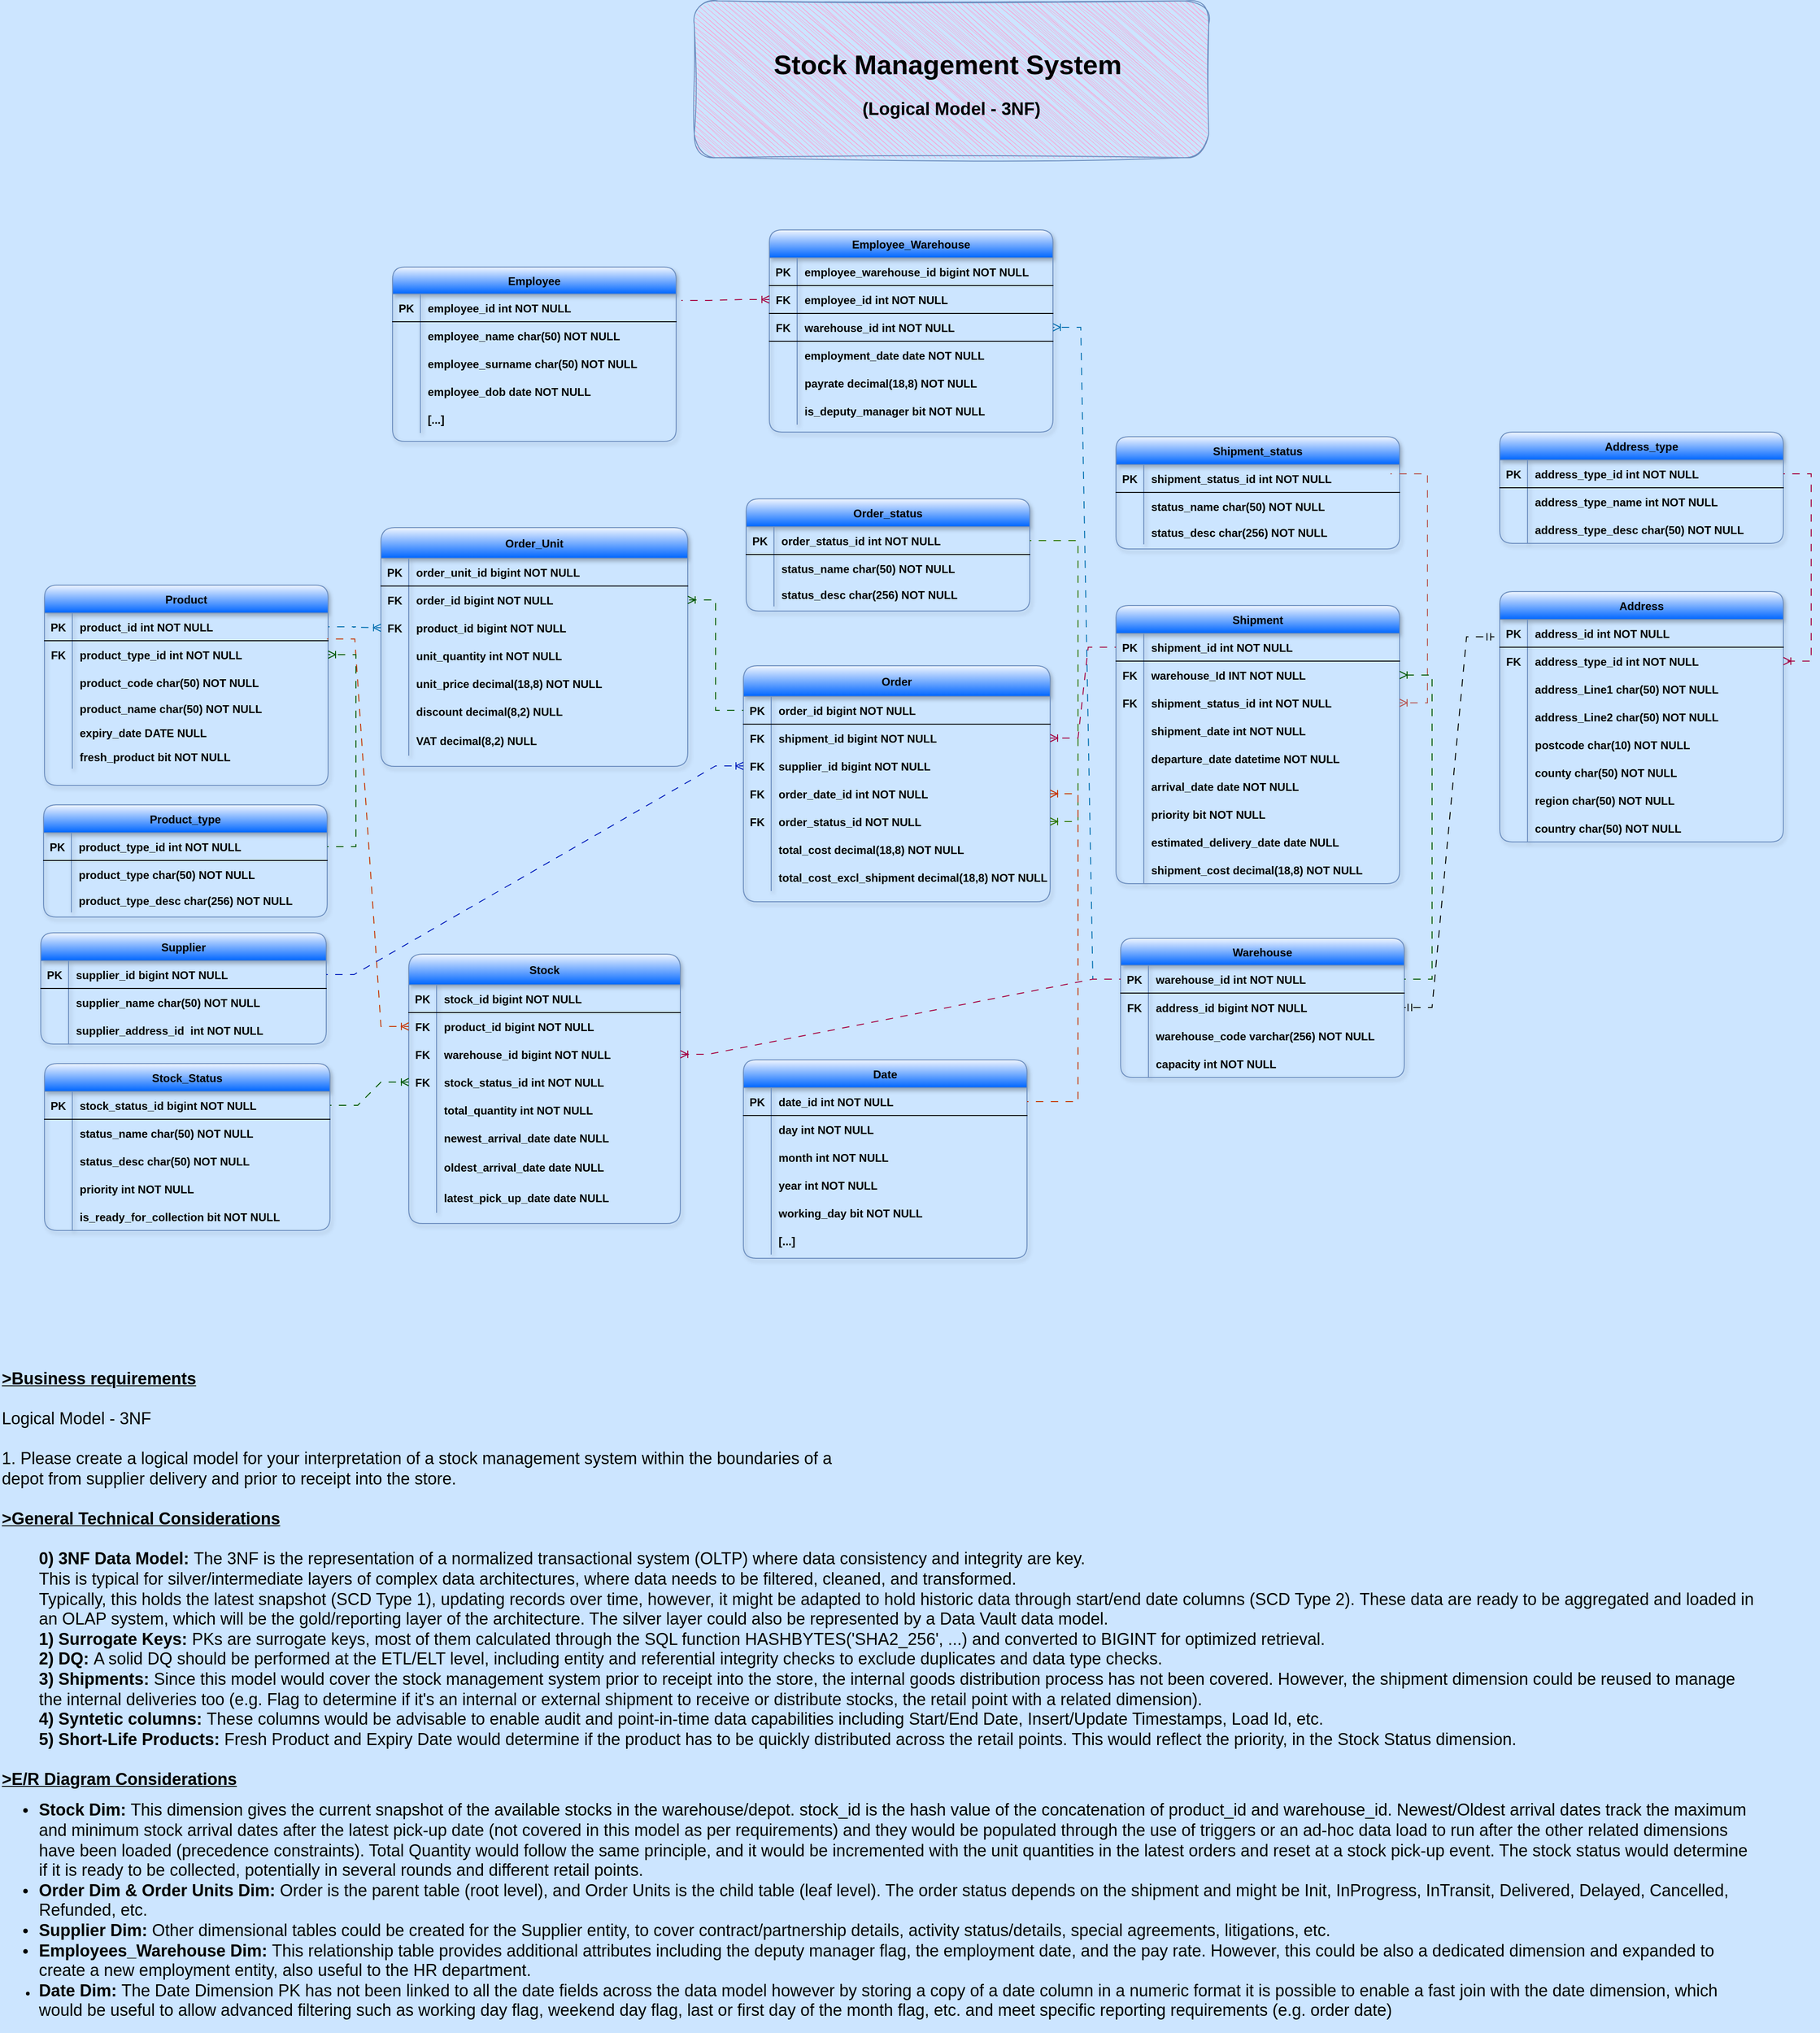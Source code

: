 <mxfile version="24.7.17">
  <diagram id="R2lEEEUBdFMjLlhIrx00" name="Page-1">
    <mxGraphModel dx="1744" dy="856" grid="0" gridSize="11" guides="1" tooltips="1" connect="1" arrows="0" fold="1" page="1" pageScale="1" pageWidth="2000" pageHeight="2400" background="#CCE5FF" math="0" shadow="0" extFonts="Permanent Marker^https://fonts.googleapis.com/css?family=Permanent+Marker">
      <root>
        <mxCell id="0" />
        <mxCell id="1" parent="0" />
        <mxCell id="C-vyLk0tnHw3VtMMgP7b-23" value="Supplier" style="shape=table;startSize=30;container=1;collapsible=1;childLayout=tableLayout;fixedRows=1;rowLines=0;align=center;resizeLast=1;fillColor=#f0f6ff;strokeColor=#6c8ebf;fontStyle=1;gradientColor=#0066FF;rounded=1;shadow=1;" parent="1" vertex="1">
          <mxGeometry x="61" y="1036" width="308" height="120" as="geometry" />
        </mxCell>
        <mxCell id="C-vyLk0tnHw3VtMMgP7b-24" value="" style="shape=partialRectangle;collapsible=0;dropTarget=0;pointerEvents=0;fillColor=none;points=[[0,0.5],[1,0.5]];portConstraint=eastwest;top=0;left=0;right=0;bottom=1;fontStyle=1;rounded=1;" parent="C-vyLk0tnHw3VtMMgP7b-23" vertex="1">
          <mxGeometry y="30" width="308" height="30" as="geometry" />
        </mxCell>
        <mxCell id="C-vyLk0tnHw3VtMMgP7b-25" value="PK" style="shape=partialRectangle;overflow=hidden;connectable=0;fillColor=none;top=0;left=0;bottom=0;right=0;fontStyle=1;rounded=1;" parent="C-vyLk0tnHw3VtMMgP7b-24" vertex="1">
          <mxGeometry width="30" height="30" as="geometry">
            <mxRectangle width="30" height="30" as="alternateBounds" />
          </mxGeometry>
        </mxCell>
        <mxCell id="C-vyLk0tnHw3VtMMgP7b-26" value="supplier_id bigint NOT NULL " style="shape=partialRectangle;overflow=hidden;connectable=0;fillColor=none;top=0;left=0;bottom=0;right=0;align=left;spacingLeft=6;fontStyle=1;rounded=1;" parent="C-vyLk0tnHw3VtMMgP7b-24" vertex="1">
          <mxGeometry x="30" width="278" height="30" as="geometry">
            <mxRectangle width="278" height="30" as="alternateBounds" />
          </mxGeometry>
        </mxCell>
        <mxCell id="C-vyLk0tnHw3VtMMgP7b-27" value="" style="shape=partialRectangle;collapsible=0;dropTarget=0;pointerEvents=0;fillColor=none;points=[[0,0.5],[1,0.5]];portConstraint=eastwest;top=0;left=0;right=0;bottom=0;fontStyle=1;rounded=1;" parent="C-vyLk0tnHw3VtMMgP7b-23" vertex="1">
          <mxGeometry y="60" width="308" height="30" as="geometry" />
        </mxCell>
        <mxCell id="C-vyLk0tnHw3VtMMgP7b-28" value="" style="shape=partialRectangle;overflow=hidden;connectable=0;fillColor=none;top=0;left=0;bottom=0;right=0;fontStyle=1;rounded=1;" parent="C-vyLk0tnHw3VtMMgP7b-27" vertex="1">
          <mxGeometry width="30" height="30" as="geometry">
            <mxRectangle width="30" height="30" as="alternateBounds" />
          </mxGeometry>
        </mxCell>
        <mxCell id="C-vyLk0tnHw3VtMMgP7b-29" value="supplier_name char(50) NOT NULL" style="shape=partialRectangle;overflow=hidden;connectable=0;fillColor=none;top=0;left=0;bottom=0;right=0;align=left;spacingLeft=6;fontStyle=1;rounded=1;" parent="C-vyLk0tnHw3VtMMgP7b-27" vertex="1">
          <mxGeometry x="30" width="278" height="30" as="geometry">
            <mxRectangle width="278" height="30" as="alternateBounds" />
          </mxGeometry>
        </mxCell>
        <mxCell id="5Bc8UwKq1f_1eTB7SCyp-79" style="shape=partialRectangle;collapsible=0;dropTarget=0;pointerEvents=0;fillColor=none;points=[[0,0.5],[1,0.5]];portConstraint=eastwest;top=0;left=0;right=0;bottom=0;fontStyle=1;rounded=1;" parent="C-vyLk0tnHw3VtMMgP7b-23" vertex="1">
          <mxGeometry y="90" width="308" height="30" as="geometry" />
        </mxCell>
        <mxCell id="5Bc8UwKq1f_1eTB7SCyp-80" style="shape=partialRectangle;overflow=hidden;connectable=0;fillColor=none;top=0;left=0;bottom=0;right=0;fontStyle=1;rounded=1;" parent="5Bc8UwKq1f_1eTB7SCyp-79" vertex="1">
          <mxGeometry width="30" height="30" as="geometry">
            <mxRectangle width="30" height="30" as="alternateBounds" />
          </mxGeometry>
        </mxCell>
        <mxCell id="5Bc8UwKq1f_1eTB7SCyp-81" value="supplier_address_id  int NOT NULL" style="shape=partialRectangle;overflow=hidden;connectable=0;fillColor=none;top=0;left=0;bottom=0;right=0;align=left;spacingLeft=6;fontStyle=1;rounded=1;" parent="5Bc8UwKq1f_1eTB7SCyp-79" vertex="1">
          <mxGeometry x="30" width="278" height="30" as="geometry">
            <mxRectangle width="278" height="30" as="alternateBounds" />
          </mxGeometry>
        </mxCell>
        <mxCell id="5Bc8UwKq1f_1eTB7SCyp-9" value="Product" style="shape=table;startSize=30;container=1;collapsible=1;childLayout=tableLayout;fixedRows=1;rowLines=0;align=center;resizeLast=1;fillColor=#f0f6ff;strokeColor=#6c8ebf;fontStyle=1;gradientColor=#0066FF;rounded=1;shadow=1;" parent="1" vertex="1">
          <mxGeometry x="65" y="661" width="306" height="216" as="geometry" />
        </mxCell>
        <mxCell id="5Bc8UwKq1f_1eTB7SCyp-10" value="" style="shape=partialRectangle;collapsible=0;dropTarget=0;pointerEvents=0;fillColor=none;points=[[0,0.5],[1,0.5]];portConstraint=eastwest;top=0;left=0;right=0;bottom=1;fontStyle=1;rounded=1;" parent="5Bc8UwKq1f_1eTB7SCyp-9" vertex="1">
          <mxGeometry y="30" width="306" height="30" as="geometry" />
        </mxCell>
        <mxCell id="5Bc8UwKq1f_1eTB7SCyp-11" value="PK" style="shape=partialRectangle;overflow=hidden;connectable=0;fillColor=none;top=0;left=0;bottom=0;right=0;fontStyle=1;rounded=1;" parent="5Bc8UwKq1f_1eTB7SCyp-10" vertex="1">
          <mxGeometry width="30" height="30" as="geometry">
            <mxRectangle width="30" height="30" as="alternateBounds" />
          </mxGeometry>
        </mxCell>
        <mxCell id="5Bc8UwKq1f_1eTB7SCyp-12" value="product_id int NOT NULL " style="shape=partialRectangle;overflow=hidden;connectable=0;fillColor=none;top=0;left=0;bottom=0;right=0;align=left;spacingLeft=6;fontStyle=1;rounded=1;" parent="5Bc8UwKq1f_1eTB7SCyp-10" vertex="1">
          <mxGeometry x="30" width="276" height="30" as="geometry">
            <mxRectangle width="276" height="30" as="alternateBounds" />
          </mxGeometry>
        </mxCell>
        <mxCell id="5Bc8UwKq1f_1eTB7SCyp-183" style="shape=partialRectangle;collapsible=0;dropTarget=0;pointerEvents=0;fillColor=none;points=[[0,0.5],[1,0.5]];portConstraint=eastwest;top=0;left=0;right=0;bottom=0;fontStyle=1;rounded=1;" parent="5Bc8UwKq1f_1eTB7SCyp-9" vertex="1">
          <mxGeometry y="60" width="306" height="30" as="geometry" />
        </mxCell>
        <mxCell id="5Bc8UwKq1f_1eTB7SCyp-184" value="FK" style="shape=partialRectangle;overflow=hidden;connectable=0;fillColor=none;top=0;left=0;bottom=0;right=0;fontStyle=1;rounded=1;" parent="5Bc8UwKq1f_1eTB7SCyp-183" vertex="1">
          <mxGeometry width="30" height="30" as="geometry">
            <mxRectangle width="30" height="30" as="alternateBounds" />
          </mxGeometry>
        </mxCell>
        <mxCell id="5Bc8UwKq1f_1eTB7SCyp-185" value="product_type_id int NOT NULL" style="shape=partialRectangle;overflow=hidden;connectable=0;fillColor=none;top=0;left=0;bottom=0;right=0;align=left;spacingLeft=6;fontStyle=1;rounded=1;" parent="5Bc8UwKq1f_1eTB7SCyp-183" vertex="1">
          <mxGeometry x="30" width="276" height="30" as="geometry">
            <mxRectangle width="276" height="30" as="alternateBounds" />
          </mxGeometry>
        </mxCell>
        <mxCell id="5Bc8UwKq1f_1eTB7SCyp-13" value="" style="shape=partialRectangle;collapsible=0;dropTarget=0;pointerEvents=0;fillColor=none;points=[[0,0.5],[1,0.5]];portConstraint=eastwest;top=0;left=0;right=0;bottom=0;fontStyle=1;rounded=1;" parent="5Bc8UwKq1f_1eTB7SCyp-9" vertex="1">
          <mxGeometry y="90" width="306" height="30" as="geometry" />
        </mxCell>
        <mxCell id="5Bc8UwKq1f_1eTB7SCyp-14" value="" style="shape=partialRectangle;overflow=hidden;connectable=0;fillColor=none;top=0;left=0;bottom=0;right=0;fontStyle=1;rounded=1;" parent="5Bc8UwKq1f_1eTB7SCyp-13" vertex="1">
          <mxGeometry width="30" height="30" as="geometry">
            <mxRectangle width="30" height="30" as="alternateBounds" />
          </mxGeometry>
        </mxCell>
        <mxCell id="5Bc8UwKq1f_1eTB7SCyp-15" value="product_code char(50) NOT NULL" style="shape=partialRectangle;overflow=hidden;connectable=0;fillColor=none;top=0;left=0;bottom=0;right=0;align=left;spacingLeft=6;fontStyle=1;rounded=1;" parent="5Bc8UwKq1f_1eTB7SCyp-13" vertex="1">
          <mxGeometry x="30" width="276" height="30" as="geometry">
            <mxRectangle width="276" height="30" as="alternateBounds" />
          </mxGeometry>
        </mxCell>
        <mxCell id="5Bc8UwKq1f_1eTB7SCyp-45" value="" style="shape=partialRectangle;collapsible=0;dropTarget=0;pointerEvents=0;fillColor=none;points=[[0,0.5],[1,0.5]];portConstraint=eastwest;top=0;left=0;right=0;bottom=0;fontStyle=1;rounded=1;" parent="5Bc8UwKq1f_1eTB7SCyp-9" vertex="1">
          <mxGeometry y="120" width="306" height="26" as="geometry" />
        </mxCell>
        <mxCell id="5Bc8UwKq1f_1eTB7SCyp-46" value="" style="shape=partialRectangle;overflow=hidden;connectable=0;fillColor=none;top=0;left=0;bottom=0;right=0;fontStyle=1;rounded=1;" parent="5Bc8UwKq1f_1eTB7SCyp-45" vertex="1">
          <mxGeometry width="30" height="26" as="geometry">
            <mxRectangle width="30" height="26" as="alternateBounds" />
          </mxGeometry>
        </mxCell>
        <mxCell id="5Bc8UwKq1f_1eTB7SCyp-47" value="product_name char(50) NOT NULL" style="shape=partialRectangle;overflow=hidden;connectable=0;fillColor=none;top=0;left=0;bottom=0;right=0;align=left;spacingLeft=6;fontStyle=1;rounded=1;" parent="5Bc8UwKq1f_1eTB7SCyp-45" vertex="1">
          <mxGeometry x="30" width="276" height="26" as="geometry">
            <mxRectangle width="276" height="26" as="alternateBounds" />
          </mxGeometry>
        </mxCell>
        <mxCell id="5Bc8UwKq1f_1eTB7SCyp-49" style="shape=partialRectangle;collapsible=0;dropTarget=0;pointerEvents=0;fillColor=none;points=[[0,0.5],[1,0.5]];portConstraint=eastwest;top=0;left=0;right=0;bottom=0;fontStyle=1;rounded=1;" parent="5Bc8UwKq1f_1eTB7SCyp-9" vertex="1">
          <mxGeometry y="146" width="306" height="26" as="geometry" />
        </mxCell>
        <mxCell id="5Bc8UwKq1f_1eTB7SCyp-50" style="shape=partialRectangle;overflow=hidden;connectable=0;fillColor=none;top=0;left=0;bottom=0;right=0;fontStyle=1;rounded=1;" parent="5Bc8UwKq1f_1eTB7SCyp-49" vertex="1">
          <mxGeometry width="30" height="26" as="geometry">
            <mxRectangle width="30" height="26" as="alternateBounds" />
          </mxGeometry>
        </mxCell>
        <mxCell id="5Bc8UwKq1f_1eTB7SCyp-51" value="expiry_date DATE NULL" style="shape=partialRectangle;overflow=hidden;connectable=0;fillColor=none;top=0;left=0;bottom=0;right=0;align=left;spacingLeft=6;fontStyle=1;rounded=1;" parent="5Bc8UwKq1f_1eTB7SCyp-49" vertex="1">
          <mxGeometry x="30" width="276" height="26" as="geometry">
            <mxRectangle width="276" height="26" as="alternateBounds" />
          </mxGeometry>
        </mxCell>
        <mxCell id="c_tfulb-xMNJqZinGDg5-109" style="shape=partialRectangle;collapsible=0;dropTarget=0;pointerEvents=0;fillColor=none;points=[[0,0.5],[1,0.5]];portConstraint=eastwest;top=0;left=0;right=0;bottom=0;fontStyle=1;rounded=1;" parent="5Bc8UwKq1f_1eTB7SCyp-9" vertex="1">
          <mxGeometry y="172" width="306" height="26" as="geometry" />
        </mxCell>
        <mxCell id="c_tfulb-xMNJqZinGDg5-110" style="shape=partialRectangle;overflow=hidden;connectable=0;fillColor=none;top=0;left=0;bottom=0;right=0;fontStyle=1;rounded=1;" parent="c_tfulb-xMNJqZinGDg5-109" vertex="1">
          <mxGeometry width="30" height="26" as="geometry">
            <mxRectangle width="30" height="26" as="alternateBounds" />
          </mxGeometry>
        </mxCell>
        <mxCell id="c_tfulb-xMNJqZinGDg5-111" value="fresh_product bit NOT NULL" style="shape=partialRectangle;overflow=hidden;connectable=0;fillColor=none;top=0;left=0;bottom=0;right=0;align=left;spacingLeft=6;fontStyle=1;rounded=1;" parent="c_tfulb-xMNJqZinGDg5-109" vertex="1">
          <mxGeometry x="30" width="276" height="26" as="geometry">
            <mxRectangle width="276" height="26" as="alternateBounds" />
          </mxGeometry>
        </mxCell>
        <mxCell id="5Bc8UwKq1f_1eTB7SCyp-16" value="Order_Unit" style="shape=table;startSize=33;container=1;collapsible=1;childLayout=tableLayout;fixedRows=1;rowLines=0;align=center;resizeLast=1;fillColor=#f0f6ff;strokeColor=#6c8ebf;fontStyle=1;gradientColor=#0066FF;rounded=1;shadow=1;" parent="1" vertex="1">
          <mxGeometry x="428" y="599" width="331" height="257.56" as="geometry" />
        </mxCell>
        <mxCell id="5Bc8UwKq1f_1eTB7SCyp-17" value="" style="shape=partialRectangle;collapsible=0;dropTarget=0;pointerEvents=0;fillColor=none;points=[[0,0.5],[1,0.5]];portConstraint=eastwest;top=0;left=0;right=0;bottom=1;fontStyle=1;rounded=1;" parent="5Bc8UwKq1f_1eTB7SCyp-16" vertex="1">
          <mxGeometry y="33" width="331" height="30" as="geometry" />
        </mxCell>
        <mxCell id="5Bc8UwKq1f_1eTB7SCyp-18" value="PK" style="shape=partialRectangle;overflow=hidden;connectable=0;fillColor=none;top=0;left=0;bottom=0;right=0;fontStyle=1;rounded=1;" parent="5Bc8UwKq1f_1eTB7SCyp-17" vertex="1">
          <mxGeometry width="30" height="30" as="geometry">
            <mxRectangle width="30" height="30" as="alternateBounds" />
          </mxGeometry>
        </mxCell>
        <mxCell id="5Bc8UwKq1f_1eTB7SCyp-19" value="order_unit_id bigint NOT NULL " style="shape=partialRectangle;overflow=hidden;connectable=0;fillColor=none;top=0;left=0;bottom=0;right=0;align=left;spacingLeft=6;fontStyle=1;rounded=1;" parent="5Bc8UwKq1f_1eTB7SCyp-17" vertex="1">
          <mxGeometry x="30" width="301" height="30" as="geometry">
            <mxRectangle width="301" height="30" as="alternateBounds" />
          </mxGeometry>
        </mxCell>
        <mxCell id="c_tfulb-xMNJqZinGDg5-77" style="shape=partialRectangle;collapsible=0;dropTarget=0;pointerEvents=0;fillColor=none;points=[[0,0.5],[1,0.5]];portConstraint=eastwest;top=0;left=0;right=0;bottom=0;fontStyle=1;rounded=1;" parent="5Bc8UwKq1f_1eTB7SCyp-16" vertex="1">
          <mxGeometry y="63" width="331" height="30" as="geometry" />
        </mxCell>
        <mxCell id="c_tfulb-xMNJqZinGDg5-78" value="FK" style="shape=partialRectangle;overflow=hidden;connectable=0;fillColor=none;top=0;left=0;bottom=0;right=0;fontStyle=1;rounded=1;" parent="c_tfulb-xMNJqZinGDg5-77" vertex="1">
          <mxGeometry width="30" height="30" as="geometry">
            <mxRectangle width="30" height="30" as="alternateBounds" />
          </mxGeometry>
        </mxCell>
        <mxCell id="c_tfulb-xMNJqZinGDg5-79" value="order_id bigint NOT NULL" style="shape=partialRectangle;overflow=hidden;connectable=0;fillColor=none;top=0;left=0;bottom=0;right=0;align=left;spacingLeft=6;fontStyle=1;rounded=1;" parent="c_tfulb-xMNJqZinGDg5-77" vertex="1">
          <mxGeometry x="30" width="301" height="30" as="geometry">
            <mxRectangle width="301" height="30" as="alternateBounds" />
          </mxGeometry>
        </mxCell>
        <mxCell id="5Bc8UwKq1f_1eTB7SCyp-20" value="" style="shape=partialRectangle;collapsible=0;dropTarget=0;pointerEvents=0;fillColor=none;points=[[0,0.5],[1,0.5]];portConstraint=eastwest;top=0;left=0;right=0;bottom=0;fontStyle=1;rounded=1;" parent="5Bc8UwKq1f_1eTB7SCyp-16" vertex="1">
          <mxGeometry y="93" width="331" height="30" as="geometry" />
        </mxCell>
        <mxCell id="5Bc8UwKq1f_1eTB7SCyp-21" value="FK" style="shape=partialRectangle;overflow=hidden;connectable=0;fillColor=none;top=0;left=0;bottom=0;right=0;fontStyle=1;rounded=1;" parent="5Bc8UwKq1f_1eTB7SCyp-20" vertex="1">
          <mxGeometry width="30" height="30" as="geometry">
            <mxRectangle width="30" height="30" as="alternateBounds" />
          </mxGeometry>
        </mxCell>
        <mxCell id="5Bc8UwKq1f_1eTB7SCyp-22" value="product_id bigint NOT NULL" style="shape=partialRectangle;overflow=hidden;connectable=0;fillColor=none;top=0;left=0;bottom=0;right=0;align=left;spacingLeft=6;fontStyle=1;rounded=1;" parent="5Bc8UwKq1f_1eTB7SCyp-20" vertex="1">
          <mxGeometry x="30" width="301" height="30" as="geometry">
            <mxRectangle width="301" height="30" as="alternateBounds" />
          </mxGeometry>
        </mxCell>
        <mxCell id="5Bc8UwKq1f_1eTB7SCyp-200" style="shape=partialRectangle;collapsible=0;dropTarget=0;pointerEvents=0;fillColor=none;points=[[0,0.5],[1,0.5]];portConstraint=eastwest;top=0;left=0;right=0;bottom=0;fontStyle=1;rounded=1;" parent="5Bc8UwKq1f_1eTB7SCyp-16" vertex="1">
          <mxGeometry y="123" width="331" height="30" as="geometry" />
        </mxCell>
        <mxCell id="5Bc8UwKq1f_1eTB7SCyp-201" style="shape=partialRectangle;overflow=hidden;connectable=0;fillColor=none;top=0;left=0;bottom=0;right=0;fontStyle=1;rounded=1;" parent="5Bc8UwKq1f_1eTB7SCyp-200" vertex="1">
          <mxGeometry width="30" height="30" as="geometry">
            <mxRectangle width="30" height="30" as="alternateBounds" />
          </mxGeometry>
        </mxCell>
        <mxCell id="5Bc8UwKq1f_1eTB7SCyp-202" value="unit_quantity int NOT NULL" style="shape=partialRectangle;overflow=hidden;connectable=0;fillColor=none;top=0;left=0;bottom=0;right=0;align=left;spacingLeft=6;fontStyle=1;rounded=1;" parent="5Bc8UwKq1f_1eTB7SCyp-200" vertex="1">
          <mxGeometry x="30" width="301" height="30" as="geometry">
            <mxRectangle width="301" height="30" as="alternateBounds" />
          </mxGeometry>
        </mxCell>
        <mxCell id="5Bc8UwKq1f_1eTB7SCyp-194" style="shape=partialRectangle;collapsible=0;dropTarget=0;pointerEvents=0;fillColor=none;points=[[0,0.5],[1,0.5]];portConstraint=eastwest;top=0;left=0;right=0;bottom=0;fontStyle=1;rounded=1;" parent="5Bc8UwKq1f_1eTB7SCyp-16" vertex="1">
          <mxGeometry y="153" width="331" height="30" as="geometry" />
        </mxCell>
        <mxCell id="5Bc8UwKq1f_1eTB7SCyp-195" style="shape=partialRectangle;overflow=hidden;connectable=0;fillColor=none;top=0;left=0;bottom=0;right=0;fontStyle=1;rounded=1;" parent="5Bc8UwKq1f_1eTB7SCyp-194" vertex="1">
          <mxGeometry width="30" height="30" as="geometry">
            <mxRectangle width="30" height="30" as="alternateBounds" />
          </mxGeometry>
        </mxCell>
        <mxCell id="5Bc8UwKq1f_1eTB7SCyp-196" value="unit_price decimal(18,8) NOT NULL" style="shape=partialRectangle;overflow=hidden;connectable=0;fillColor=none;top=0;left=0;bottom=0;right=0;align=left;spacingLeft=6;fontStyle=1;rounded=1;" parent="5Bc8UwKq1f_1eTB7SCyp-194" vertex="1">
          <mxGeometry x="30" width="301" height="30" as="geometry">
            <mxRectangle width="301" height="30" as="alternateBounds" />
          </mxGeometry>
        </mxCell>
        <mxCell id="5Bc8UwKq1f_1eTB7SCyp-103" style="shape=partialRectangle;collapsible=0;dropTarget=0;pointerEvents=0;fillColor=none;points=[[0,0.5],[1,0.5]];portConstraint=eastwest;top=0;left=0;right=0;bottom=0;fontStyle=1;rounded=1;" parent="5Bc8UwKq1f_1eTB7SCyp-16" vertex="1">
          <mxGeometry y="183" width="331" height="30" as="geometry" />
        </mxCell>
        <mxCell id="5Bc8UwKq1f_1eTB7SCyp-104" style="shape=partialRectangle;overflow=hidden;connectable=0;fillColor=none;top=0;left=0;bottom=0;right=0;fontStyle=1;rounded=1;" parent="5Bc8UwKq1f_1eTB7SCyp-103" vertex="1">
          <mxGeometry width="30" height="30" as="geometry">
            <mxRectangle width="30" height="30" as="alternateBounds" />
          </mxGeometry>
        </mxCell>
        <mxCell id="5Bc8UwKq1f_1eTB7SCyp-105" value="discount decimal(8,2) NULL" style="shape=partialRectangle;overflow=hidden;connectable=0;fillColor=none;top=0;left=0;bottom=0;right=0;align=left;spacingLeft=6;fontStyle=1;rounded=1;" parent="5Bc8UwKq1f_1eTB7SCyp-103" vertex="1">
          <mxGeometry x="30" width="301" height="30" as="geometry">
            <mxRectangle width="301" height="30" as="alternateBounds" />
          </mxGeometry>
        </mxCell>
        <mxCell id="5Bc8UwKq1f_1eTB7SCyp-197" style="shape=partialRectangle;collapsible=0;dropTarget=0;pointerEvents=0;fillColor=none;points=[[0,0.5],[1,0.5]];portConstraint=eastwest;top=0;left=0;right=0;bottom=0;fontStyle=1;rounded=1;" parent="5Bc8UwKq1f_1eTB7SCyp-16" vertex="1">
          <mxGeometry y="213" width="331" height="33" as="geometry" />
        </mxCell>
        <mxCell id="5Bc8UwKq1f_1eTB7SCyp-198" style="shape=partialRectangle;overflow=hidden;connectable=0;fillColor=none;top=0;left=0;bottom=0;right=0;fontStyle=1;rounded=1;" parent="5Bc8UwKq1f_1eTB7SCyp-197" vertex="1">
          <mxGeometry width="30" height="33" as="geometry">
            <mxRectangle width="30" height="33" as="alternateBounds" />
          </mxGeometry>
        </mxCell>
        <mxCell id="5Bc8UwKq1f_1eTB7SCyp-199" value="VAT decimal(8,2) NULL" style="shape=partialRectangle;overflow=hidden;connectable=0;fillColor=none;top=0;left=0;bottom=0;right=0;align=left;spacingLeft=6;fontStyle=1;rounded=1;" parent="5Bc8UwKq1f_1eTB7SCyp-197" vertex="1">
          <mxGeometry x="30" width="301" height="33" as="geometry">
            <mxRectangle width="301" height="33" as="alternateBounds" />
          </mxGeometry>
        </mxCell>
        <mxCell id="5Bc8UwKq1f_1eTB7SCyp-24" value="Shipment" style="shape=table;startSize=30;container=1;collapsible=1;childLayout=tableLayout;fixedRows=1;rowLines=0;align=center;resizeLast=1;fillColor=#f0f6ff;strokeColor=#6c8ebf;fontStyle=1;gradientColor=#0066FF;rounded=1;shadow=1;" parent="1" vertex="1">
          <mxGeometry x="1221" y="683" width="306" height="300" as="geometry" />
        </mxCell>
        <mxCell id="5Bc8UwKq1f_1eTB7SCyp-25" value="" style="shape=partialRectangle;collapsible=0;dropTarget=0;pointerEvents=0;fillColor=none;points=[[0,0.5],[1,0.5]];portConstraint=eastwest;top=0;left=0;right=0;bottom=1;fontStyle=1;rounded=1;" parent="5Bc8UwKq1f_1eTB7SCyp-24" vertex="1">
          <mxGeometry y="30" width="306" height="30" as="geometry" />
        </mxCell>
        <mxCell id="5Bc8UwKq1f_1eTB7SCyp-26" value="PK" style="shape=partialRectangle;overflow=hidden;connectable=0;fillColor=none;top=0;left=0;bottom=0;right=0;fontStyle=1;rounded=1;" parent="5Bc8UwKq1f_1eTB7SCyp-25" vertex="1">
          <mxGeometry width="30" height="30" as="geometry">
            <mxRectangle width="30" height="30" as="alternateBounds" />
          </mxGeometry>
        </mxCell>
        <mxCell id="5Bc8UwKq1f_1eTB7SCyp-27" value="shipment_id int NOT NULL " style="shape=partialRectangle;overflow=hidden;connectable=0;fillColor=none;top=0;left=0;bottom=0;right=0;align=left;spacingLeft=6;fontStyle=1;rounded=1;" parent="5Bc8UwKq1f_1eTB7SCyp-25" vertex="1">
          <mxGeometry x="30" width="276" height="30" as="geometry">
            <mxRectangle width="276" height="30" as="alternateBounds" />
          </mxGeometry>
        </mxCell>
        <mxCell id="5Bc8UwKq1f_1eTB7SCyp-115" style="shape=partialRectangle;collapsible=0;dropTarget=0;pointerEvents=0;fillColor=none;points=[[0,0.5],[1,0.5]];portConstraint=eastwest;top=0;left=0;right=0;bottom=0;fontStyle=1;rounded=1;" parent="5Bc8UwKq1f_1eTB7SCyp-24" vertex="1">
          <mxGeometry y="60" width="306" height="30" as="geometry" />
        </mxCell>
        <mxCell id="5Bc8UwKq1f_1eTB7SCyp-116" value="FK" style="shape=partialRectangle;overflow=hidden;connectable=0;fillColor=none;top=0;left=0;bottom=0;right=0;fontStyle=1;rounded=1;" parent="5Bc8UwKq1f_1eTB7SCyp-115" vertex="1">
          <mxGeometry width="30" height="30" as="geometry">
            <mxRectangle width="30" height="30" as="alternateBounds" />
          </mxGeometry>
        </mxCell>
        <mxCell id="5Bc8UwKq1f_1eTB7SCyp-117" value="warehouse_Id INT NOT NULL" style="shape=partialRectangle;overflow=hidden;connectable=0;fillColor=none;top=0;left=0;bottom=0;right=0;align=left;spacingLeft=6;fontStyle=1;rounded=1;" parent="5Bc8UwKq1f_1eTB7SCyp-115" vertex="1">
          <mxGeometry x="30" width="276" height="30" as="geometry">
            <mxRectangle width="276" height="30" as="alternateBounds" />
          </mxGeometry>
        </mxCell>
        <mxCell id="5Bc8UwKq1f_1eTB7SCyp-256" style="shape=partialRectangle;collapsible=0;dropTarget=0;pointerEvents=0;fillColor=none;points=[[0,0.5],[1,0.5]];portConstraint=eastwest;top=0;left=0;right=0;bottom=0;fontStyle=1;rounded=1;" parent="5Bc8UwKq1f_1eTB7SCyp-24" vertex="1">
          <mxGeometry y="90" width="306" height="30" as="geometry" />
        </mxCell>
        <mxCell id="5Bc8UwKq1f_1eTB7SCyp-257" value="FK" style="shape=partialRectangle;overflow=hidden;connectable=0;fillColor=none;top=0;left=0;bottom=0;right=0;fontStyle=1;rounded=1;" parent="5Bc8UwKq1f_1eTB7SCyp-256" vertex="1">
          <mxGeometry width="30" height="30" as="geometry">
            <mxRectangle width="30" height="30" as="alternateBounds" />
          </mxGeometry>
        </mxCell>
        <mxCell id="5Bc8UwKq1f_1eTB7SCyp-258" value="shipment_status_id int NOT NULL" style="shape=partialRectangle;overflow=hidden;connectable=0;fillColor=none;top=0;left=0;bottom=0;right=0;align=left;spacingLeft=6;fontStyle=1;rounded=1;" parent="5Bc8UwKq1f_1eTB7SCyp-256" vertex="1">
          <mxGeometry x="30" width="276" height="30" as="geometry">
            <mxRectangle width="276" height="30" as="alternateBounds" />
          </mxGeometry>
        </mxCell>
        <mxCell id="5Bc8UwKq1f_1eTB7SCyp-190" style="shape=partialRectangle;collapsible=0;dropTarget=0;pointerEvents=0;fillColor=none;points=[[0,0.5],[1,0.5]];portConstraint=eastwest;top=0;left=0;right=0;bottom=0;fontStyle=1;rounded=1;" parent="5Bc8UwKq1f_1eTB7SCyp-24" vertex="1">
          <mxGeometry y="120" width="306" height="30" as="geometry" />
        </mxCell>
        <mxCell id="5Bc8UwKq1f_1eTB7SCyp-191" value="" style="shape=partialRectangle;overflow=hidden;connectable=0;fillColor=none;top=0;left=0;bottom=0;right=0;fontStyle=1;rounded=1;" parent="5Bc8UwKq1f_1eTB7SCyp-190" vertex="1">
          <mxGeometry width="30" height="30" as="geometry">
            <mxRectangle width="30" height="30" as="alternateBounds" />
          </mxGeometry>
        </mxCell>
        <mxCell id="5Bc8UwKq1f_1eTB7SCyp-192" value="shipment_date int NOT NULL" style="shape=partialRectangle;overflow=hidden;connectable=0;fillColor=none;top=0;left=0;bottom=0;right=0;align=left;spacingLeft=6;fontStyle=1;rounded=1;" parent="5Bc8UwKq1f_1eTB7SCyp-190" vertex="1">
          <mxGeometry x="30" width="276" height="30" as="geometry">
            <mxRectangle width="276" height="30" as="alternateBounds" />
          </mxGeometry>
        </mxCell>
        <mxCell id="5Bc8UwKq1f_1eTB7SCyp-28" value="" style="shape=partialRectangle;collapsible=0;dropTarget=0;pointerEvents=0;fillColor=none;points=[[0,0.5],[1,0.5]];portConstraint=eastwest;top=0;left=0;right=0;bottom=0;fontStyle=1;rounded=1;" parent="5Bc8UwKq1f_1eTB7SCyp-24" vertex="1">
          <mxGeometry y="150" width="306" height="30" as="geometry" />
        </mxCell>
        <mxCell id="5Bc8UwKq1f_1eTB7SCyp-29" value="" style="shape=partialRectangle;overflow=hidden;connectable=0;fillColor=none;top=0;left=0;bottom=0;right=0;fontStyle=1;rounded=1;" parent="5Bc8UwKq1f_1eTB7SCyp-28" vertex="1">
          <mxGeometry width="30" height="30" as="geometry">
            <mxRectangle width="30" height="30" as="alternateBounds" />
          </mxGeometry>
        </mxCell>
        <mxCell id="5Bc8UwKq1f_1eTB7SCyp-30" value="departure_date datetime NOT NULL" style="shape=partialRectangle;overflow=hidden;connectable=0;fillColor=none;top=0;left=0;bottom=0;right=0;align=left;spacingLeft=6;fontStyle=1;rounded=1;" parent="5Bc8UwKq1f_1eTB7SCyp-28" vertex="1">
          <mxGeometry x="30" width="276" height="30" as="geometry">
            <mxRectangle width="276" height="30" as="alternateBounds" />
          </mxGeometry>
        </mxCell>
        <mxCell id="5Bc8UwKq1f_1eTB7SCyp-118" style="shape=partialRectangle;collapsible=0;dropTarget=0;pointerEvents=0;fillColor=none;points=[[0,0.5],[1,0.5]];portConstraint=eastwest;top=0;left=0;right=0;bottom=0;fontStyle=1;rounded=1;" parent="5Bc8UwKq1f_1eTB7SCyp-24" vertex="1">
          <mxGeometry y="180" width="306" height="30" as="geometry" />
        </mxCell>
        <mxCell id="5Bc8UwKq1f_1eTB7SCyp-119" value="" style="shape=partialRectangle;overflow=hidden;connectable=0;fillColor=none;top=0;left=0;bottom=0;right=0;fontStyle=1;rounded=1;" parent="5Bc8UwKq1f_1eTB7SCyp-118" vertex="1">
          <mxGeometry width="30" height="30" as="geometry">
            <mxRectangle width="30" height="30" as="alternateBounds" />
          </mxGeometry>
        </mxCell>
        <mxCell id="5Bc8UwKq1f_1eTB7SCyp-120" value="arrival_date date NOT NULL" style="shape=partialRectangle;overflow=hidden;connectable=0;fillColor=none;top=0;left=0;bottom=0;right=0;align=left;spacingLeft=6;fontStyle=1;rounded=1;" parent="5Bc8UwKq1f_1eTB7SCyp-118" vertex="1">
          <mxGeometry x="30" width="276" height="30" as="geometry">
            <mxRectangle width="276" height="30" as="alternateBounds" />
          </mxGeometry>
        </mxCell>
        <mxCell id="5Bc8UwKq1f_1eTB7SCyp-112" style="shape=partialRectangle;collapsible=0;dropTarget=0;pointerEvents=0;fillColor=none;points=[[0,0.5],[1,0.5]];portConstraint=eastwest;top=0;left=0;right=0;bottom=0;fontStyle=1;rounded=1;" parent="5Bc8UwKq1f_1eTB7SCyp-24" vertex="1">
          <mxGeometry y="210" width="306" height="30" as="geometry" />
        </mxCell>
        <mxCell id="5Bc8UwKq1f_1eTB7SCyp-113" style="shape=partialRectangle;overflow=hidden;connectable=0;fillColor=none;top=0;left=0;bottom=0;right=0;fontStyle=1;rounded=1;" parent="5Bc8UwKq1f_1eTB7SCyp-112" vertex="1">
          <mxGeometry width="30" height="30" as="geometry">
            <mxRectangle width="30" height="30" as="alternateBounds" />
          </mxGeometry>
        </mxCell>
        <mxCell id="5Bc8UwKq1f_1eTB7SCyp-114" value="priority bit NOT NULL" style="shape=partialRectangle;overflow=hidden;connectable=0;fillColor=none;top=0;left=0;bottom=0;right=0;align=left;spacingLeft=6;fontStyle=1;rounded=1;" parent="5Bc8UwKq1f_1eTB7SCyp-112" vertex="1">
          <mxGeometry x="30" width="276" height="30" as="geometry">
            <mxRectangle width="276" height="30" as="alternateBounds" />
          </mxGeometry>
        </mxCell>
        <mxCell id="5Bc8UwKq1f_1eTB7SCyp-243" style="shape=partialRectangle;collapsible=0;dropTarget=0;pointerEvents=0;fillColor=none;points=[[0,0.5],[1,0.5]];portConstraint=eastwest;top=0;left=0;right=0;bottom=0;fontStyle=1;rounded=1;" parent="5Bc8UwKq1f_1eTB7SCyp-24" vertex="1">
          <mxGeometry y="240" width="306" height="30" as="geometry" />
        </mxCell>
        <mxCell id="5Bc8UwKq1f_1eTB7SCyp-244" style="shape=partialRectangle;overflow=hidden;connectable=0;fillColor=none;top=0;left=0;bottom=0;right=0;fontStyle=1;rounded=1;" parent="5Bc8UwKq1f_1eTB7SCyp-243" vertex="1">
          <mxGeometry width="30" height="30" as="geometry">
            <mxRectangle width="30" height="30" as="alternateBounds" />
          </mxGeometry>
        </mxCell>
        <mxCell id="5Bc8UwKq1f_1eTB7SCyp-245" value="estimated_delivery_date date NULL" style="shape=partialRectangle;overflow=hidden;connectable=0;fillColor=none;top=0;left=0;bottom=0;right=0;align=left;spacingLeft=6;fontStyle=1;rounded=1;" parent="5Bc8UwKq1f_1eTB7SCyp-243" vertex="1">
          <mxGeometry x="30" width="276" height="30" as="geometry">
            <mxRectangle width="276" height="30" as="alternateBounds" />
          </mxGeometry>
        </mxCell>
        <mxCell id="c_tfulb-xMNJqZinGDg5-20" style="shape=partialRectangle;collapsible=0;dropTarget=0;pointerEvents=0;fillColor=none;points=[[0,0.5],[1,0.5]];portConstraint=eastwest;top=0;left=0;right=0;bottom=0;fontStyle=1;rounded=1;" parent="5Bc8UwKq1f_1eTB7SCyp-24" vertex="1">
          <mxGeometry y="270" width="306" height="30" as="geometry" />
        </mxCell>
        <mxCell id="c_tfulb-xMNJqZinGDg5-21" style="shape=partialRectangle;overflow=hidden;connectable=0;fillColor=none;top=0;left=0;bottom=0;right=0;fontStyle=1;rounded=1;" parent="c_tfulb-xMNJqZinGDg5-20" vertex="1">
          <mxGeometry width="30" height="30" as="geometry">
            <mxRectangle width="30" height="30" as="alternateBounds" />
          </mxGeometry>
        </mxCell>
        <mxCell id="c_tfulb-xMNJqZinGDg5-22" value="shipment_cost decimal(18,8) NOT NULL" style="shape=partialRectangle;overflow=hidden;connectable=0;fillColor=none;top=0;left=0;bottom=0;right=0;align=left;spacingLeft=6;fontStyle=1;rounded=1;" parent="c_tfulb-xMNJqZinGDg5-20" vertex="1">
          <mxGeometry x="30" width="276" height="30" as="geometry">
            <mxRectangle width="276" height="30" as="alternateBounds" />
          </mxGeometry>
        </mxCell>
        <mxCell id="5Bc8UwKq1f_1eTB7SCyp-31" value="Employee" style="shape=table;startSize=29;container=1;collapsible=1;childLayout=tableLayout;fixedRows=1;rowLines=0;align=center;resizeLast=1;fillColor=#f0f6ff;strokeColor=#6c8ebf;fontStyle=1;gradientColor=#0066FF;rounded=1;shadow=1;" parent="1" vertex="1">
          <mxGeometry x="440.5" y="318" width="306" height="188" as="geometry" />
        </mxCell>
        <mxCell id="5Bc8UwKq1f_1eTB7SCyp-32" value="" style="shape=partialRectangle;collapsible=0;dropTarget=0;pointerEvents=0;fillColor=none;points=[[0,0.5],[1,0.5]];portConstraint=eastwest;top=0;left=0;right=0;bottom=1;fontStyle=1;rounded=1;" parent="5Bc8UwKq1f_1eTB7SCyp-31" vertex="1">
          <mxGeometry y="29" width="306" height="30" as="geometry" />
        </mxCell>
        <mxCell id="5Bc8UwKq1f_1eTB7SCyp-33" value="PK" style="shape=partialRectangle;overflow=hidden;connectable=0;fillColor=none;top=0;left=0;bottom=0;right=0;fontStyle=1;rounded=1;" parent="5Bc8UwKq1f_1eTB7SCyp-32" vertex="1">
          <mxGeometry width="30" height="30" as="geometry">
            <mxRectangle width="30" height="30" as="alternateBounds" />
          </mxGeometry>
        </mxCell>
        <mxCell id="5Bc8UwKq1f_1eTB7SCyp-34" value="employee_id int NOT NULL " style="shape=partialRectangle;overflow=hidden;connectable=0;fillColor=none;top=0;left=0;bottom=0;right=0;align=left;spacingLeft=6;fontStyle=1;rounded=1;" parent="5Bc8UwKq1f_1eTB7SCyp-32" vertex="1">
          <mxGeometry x="30" width="276" height="30" as="geometry">
            <mxRectangle width="276" height="30" as="alternateBounds" />
          </mxGeometry>
        </mxCell>
        <mxCell id="5Bc8UwKq1f_1eTB7SCyp-35" value="" style="shape=partialRectangle;collapsible=0;dropTarget=0;pointerEvents=0;fillColor=none;points=[[0,0.5],[1,0.5]];portConstraint=eastwest;top=0;left=0;right=0;bottom=0;fontStyle=1;rounded=1;" parent="5Bc8UwKq1f_1eTB7SCyp-31" vertex="1">
          <mxGeometry y="59" width="306" height="30" as="geometry" />
        </mxCell>
        <mxCell id="5Bc8UwKq1f_1eTB7SCyp-36" value="" style="shape=partialRectangle;overflow=hidden;connectable=0;fillColor=none;top=0;left=0;bottom=0;right=0;fontStyle=1;rounded=1;" parent="5Bc8UwKq1f_1eTB7SCyp-35" vertex="1">
          <mxGeometry width="30" height="30" as="geometry">
            <mxRectangle width="30" height="30" as="alternateBounds" />
          </mxGeometry>
        </mxCell>
        <mxCell id="5Bc8UwKq1f_1eTB7SCyp-37" value="employee_name char(50) NOT NULL" style="shape=partialRectangle;overflow=hidden;connectable=0;fillColor=none;top=0;left=0;bottom=0;right=0;align=left;spacingLeft=6;fontStyle=1;rounded=1;" parent="5Bc8UwKq1f_1eTB7SCyp-35" vertex="1">
          <mxGeometry x="30" width="276" height="30" as="geometry">
            <mxRectangle width="276" height="30" as="alternateBounds" />
          </mxGeometry>
        </mxCell>
        <mxCell id="5Bc8UwKq1f_1eTB7SCyp-276" style="shape=partialRectangle;collapsible=0;dropTarget=0;pointerEvents=0;fillColor=none;points=[[0,0.5],[1,0.5]];portConstraint=eastwest;top=0;left=0;right=0;bottom=0;fontStyle=1;rounded=1;" parent="5Bc8UwKq1f_1eTB7SCyp-31" vertex="1">
          <mxGeometry y="89" width="306" height="30" as="geometry" />
        </mxCell>
        <mxCell id="5Bc8UwKq1f_1eTB7SCyp-277" style="shape=partialRectangle;overflow=hidden;connectable=0;fillColor=none;top=0;left=0;bottom=0;right=0;fontStyle=1;rounded=1;" parent="5Bc8UwKq1f_1eTB7SCyp-276" vertex="1">
          <mxGeometry width="30" height="30" as="geometry">
            <mxRectangle width="30" height="30" as="alternateBounds" />
          </mxGeometry>
        </mxCell>
        <mxCell id="5Bc8UwKq1f_1eTB7SCyp-278" value="employee_surname char(50) NOT NULL" style="shape=partialRectangle;overflow=hidden;connectable=0;fillColor=none;top=0;left=0;bottom=0;right=0;align=left;spacingLeft=6;fontStyle=1;rounded=1;" parent="5Bc8UwKq1f_1eTB7SCyp-276" vertex="1">
          <mxGeometry x="30" width="276" height="30" as="geometry">
            <mxRectangle width="276" height="30" as="alternateBounds" />
          </mxGeometry>
        </mxCell>
        <mxCell id="5Bc8UwKq1f_1eTB7SCyp-282" style="shape=partialRectangle;collapsible=0;dropTarget=0;pointerEvents=0;fillColor=none;points=[[0,0.5],[1,0.5]];portConstraint=eastwest;top=0;left=0;right=0;bottom=0;fontStyle=1;rounded=1;" parent="5Bc8UwKq1f_1eTB7SCyp-31" vertex="1">
          <mxGeometry y="119" width="306" height="30" as="geometry" />
        </mxCell>
        <mxCell id="5Bc8UwKq1f_1eTB7SCyp-283" style="shape=partialRectangle;overflow=hidden;connectable=0;fillColor=none;top=0;left=0;bottom=0;right=0;fontStyle=1;rounded=1;" parent="5Bc8UwKq1f_1eTB7SCyp-282" vertex="1">
          <mxGeometry width="30" height="30" as="geometry">
            <mxRectangle width="30" height="30" as="alternateBounds" />
          </mxGeometry>
        </mxCell>
        <mxCell id="5Bc8UwKq1f_1eTB7SCyp-284" value="employee_dob date NOT NULL" style="shape=partialRectangle;overflow=hidden;connectable=0;fillColor=none;top=0;left=0;bottom=0;right=0;align=left;spacingLeft=6;fontStyle=1;rounded=1;" parent="5Bc8UwKq1f_1eTB7SCyp-282" vertex="1">
          <mxGeometry x="30" width="276" height="30" as="geometry">
            <mxRectangle width="276" height="30" as="alternateBounds" />
          </mxGeometry>
        </mxCell>
        <mxCell id="5Bc8UwKq1f_1eTB7SCyp-279" style="shape=partialRectangle;collapsible=0;dropTarget=0;pointerEvents=0;fillColor=none;points=[[0,0.5],[1,0.5]];portConstraint=eastwest;top=0;left=0;right=0;bottom=0;fontStyle=1;rounded=1;" parent="5Bc8UwKq1f_1eTB7SCyp-31" vertex="1">
          <mxGeometry y="149" width="306" height="30" as="geometry" />
        </mxCell>
        <mxCell id="5Bc8UwKq1f_1eTB7SCyp-280" style="shape=partialRectangle;overflow=hidden;connectable=0;fillColor=none;top=0;left=0;bottom=0;right=0;fontStyle=1;rounded=1;" parent="5Bc8UwKq1f_1eTB7SCyp-279" vertex="1">
          <mxGeometry width="30" height="30" as="geometry">
            <mxRectangle width="30" height="30" as="alternateBounds" />
          </mxGeometry>
        </mxCell>
        <mxCell id="5Bc8UwKq1f_1eTB7SCyp-281" value="[...]" style="shape=partialRectangle;overflow=hidden;connectable=0;fillColor=none;top=0;left=0;bottom=0;right=0;align=left;spacingLeft=6;fontStyle=1;rounded=1;" parent="5Bc8UwKq1f_1eTB7SCyp-279" vertex="1">
          <mxGeometry x="30" width="276" height="30" as="geometry">
            <mxRectangle width="276" height="30" as="alternateBounds" />
          </mxGeometry>
        </mxCell>
        <mxCell id="5Bc8UwKq1f_1eTB7SCyp-38" value="Address" style="shape=table;startSize=30;container=1;collapsible=1;childLayout=tableLayout;fixedRows=1;rowLines=0;align=center;resizeLast=1;fillColor=#f0f6ff;strokeColor=#6c8ebf;fontStyle=1;gradientColor=#0066FF;rounded=1;shadow=1;swimlaneFillColor=none;" parent="1" vertex="1">
          <mxGeometry x="1635" y="668" width="306" height="270" as="geometry" />
        </mxCell>
        <mxCell id="5Bc8UwKq1f_1eTB7SCyp-39" value="" style="shape=partialRectangle;collapsible=0;dropTarget=0;pointerEvents=0;fillColor=none;points=[[0,0.5],[1,0.5]];portConstraint=eastwest;top=0;left=0;right=0;bottom=1;fontStyle=1;rounded=1;swimlaneFillColor=none;" parent="5Bc8UwKq1f_1eTB7SCyp-38" vertex="1">
          <mxGeometry y="30" width="306" height="30" as="geometry" />
        </mxCell>
        <mxCell id="5Bc8UwKq1f_1eTB7SCyp-40" value="PK" style="shape=partialRectangle;overflow=hidden;connectable=0;fillColor=none;top=0;left=0;bottom=0;right=0;fontStyle=1;rounded=1;swimlaneFillColor=none;" parent="5Bc8UwKq1f_1eTB7SCyp-39" vertex="1">
          <mxGeometry width="30" height="30" as="geometry">
            <mxRectangle width="30" height="30" as="alternateBounds" />
          </mxGeometry>
        </mxCell>
        <mxCell id="5Bc8UwKq1f_1eTB7SCyp-41" value="address_id int NOT NULL " style="shape=partialRectangle;overflow=hidden;connectable=0;fillColor=none;top=0;left=0;bottom=0;right=0;align=left;spacingLeft=6;fontStyle=1;rounded=1;swimlaneFillColor=none;" parent="5Bc8UwKq1f_1eTB7SCyp-39" vertex="1">
          <mxGeometry x="30" width="276" height="30" as="geometry">
            <mxRectangle width="276" height="30" as="alternateBounds" />
          </mxGeometry>
        </mxCell>
        <mxCell id="5Bc8UwKq1f_1eTB7SCyp-148" style="shape=partialRectangle;collapsible=0;dropTarget=0;pointerEvents=0;fillColor=none;points=[[0,0.5],[1,0.5]];portConstraint=eastwest;top=0;left=0;right=0;bottom=0;fontStyle=1;rounded=1;swimlaneFillColor=none;" parent="5Bc8UwKq1f_1eTB7SCyp-38" vertex="1">
          <mxGeometry y="60" width="306" height="30" as="geometry" />
        </mxCell>
        <mxCell id="5Bc8UwKq1f_1eTB7SCyp-149" value="FK" style="shape=partialRectangle;overflow=hidden;connectable=0;fillColor=none;top=0;left=0;bottom=0;right=0;fontStyle=1;rounded=1;swimlaneFillColor=none;" parent="5Bc8UwKq1f_1eTB7SCyp-148" vertex="1">
          <mxGeometry width="30" height="30" as="geometry">
            <mxRectangle width="30" height="30" as="alternateBounds" />
          </mxGeometry>
        </mxCell>
        <mxCell id="5Bc8UwKq1f_1eTB7SCyp-150" value="address_type_id int NOT NULL" style="shape=partialRectangle;overflow=hidden;connectable=0;fillColor=none;top=0;left=0;bottom=0;right=0;align=left;spacingLeft=6;fontStyle=1;rounded=1;swimlaneFillColor=none;" parent="5Bc8UwKq1f_1eTB7SCyp-148" vertex="1">
          <mxGeometry x="30" width="276" height="30" as="geometry">
            <mxRectangle width="276" height="30" as="alternateBounds" />
          </mxGeometry>
        </mxCell>
        <mxCell id="5Bc8UwKq1f_1eTB7SCyp-42" value="" style="shape=partialRectangle;collapsible=0;dropTarget=0;pointerEvents=0;fillColor=none;points=[[0,0.5],[1,0.5]];portConstraint=eastwest;top=0;left=0;right=0;bottom=0;fontStyle=1;rounded=1;swimlaneFillColor=none;" parent="5Bc8UwKq1f_1eTB7SCyp-38" vertex="1">
          <mxGeometry y="90" width="306" height="30" as="geometry" />
        </mxCell>
        <mxCell id="5Bc8UwKq1f_1eTB7SCyp-43" value="" style="shape=partialRectangle;overflow=hidden;connectable=0;fillColor=none;top=0;left=0;bottom=0;right=0;fontStyle=1;rounded=1;swimlaneFillColor=none;" parent="5Bc8UwKq1f_1eTB7SCyp-42" vertex="1">
          <mxGeometry width="30" height="30" as="geometry">
            <mxRectangle width="30" height="30" as="alternateBounds" />
          </mxGeometry>
        </mxCell>
        <mxCell id="5Bc8UwKq1f_1eTB7SCyp-44" value="address_Line1 char(50) NOT NULL" style="shape=partialRectangle;overflow=hidden;connectable=0;fillColor=none;top=0;left=0;bottom=0;right=0;align=left;spacingLeft=6;fontStyle=1;rounded=1;swimlaneFillColor=none;" parent="5Bc8UwKq1f_1eTB7SCyp-42" vertex="1">
          <mxGeometry x="30" width="276" height="30" as="geometry">
            <mxRectangle width="276" height="30" as="alternateBounds" />
          </mxGeometry>
        </mxCell>
        <mxCell id="5Bc8UwKq1f_1eTB7SCyp-144" style="shape=partialRectangle;collapsible=0;dropTarget=0;pointerEvents=0;fillColor=none;points=[[0,0.5],[1,0.5]];portConstraint=eastwest;top=0;left=0;right=0;bottom=0;fontStyle=1;rounded=1;swimlaneFillColor=none;" parent="5Bc8UwKq1f_1eTB7SCyp-38" vertex="1">
          <mxGeometry y="120" width="306" height="30" as="geometry" />
        </mxCell>
        <mxCell id="5Bc8UwKq1f_1eTB7SCyp-145" style="shape=partialRectangle;overflow=hidden;connectable=0;fillColor=none;top=0;left=0;bottom=0;right=0;fontStyle=1;rounded=1;swimlaneFillColor=none;" parent="5Bc8UwKq1f_1eTB7SCyp-144" vertex="1">
          <mxGeometry width="30" height="30" as="geometry">
            <mxRectangle width="30" height="30" as="alternateBounds" />
          </mxGeometry>
        </mxCell>
        <mxCell id="5Bc8UwKq1f_1eTB7SCyp-146" value="address_Line2 char(50) NOT NULL" style="shape=partialRectangle;overflow=hidden;connectable=0;fillColor=none;top=0;left=0;bottom=0;right=0;align=left;spacingLeft=6;fontStyle=1;rounded=1;swimlaneFillColor=none;" parent="5Bc8UwKq1f_1eTB7SCyp-144" vertex="1">
          <mxGeometry x="30" width="276" height="30" as="geometry">
            <mxRectangle width="276" height="30" as="alternateBounds" />
          </mxGeometry>
        </mxCell>
        <mxCell id="5Bc8UwKq1f_1eTB7SCyp-131" style="shape=partialRectangle;collapsible=0;dropTarget=0;pointerEvents=0;fillColor=none;points=[[0,0.5],[1,0.5]];portConstraint=eastwest;top=0;left=0;right=0;bottom=0;fontStyle=1;rounded=1;swimlaneFillColor=none;" parent="5Bc8UwKq1f_1eTB7SCyp-38" vertex="1">
          <mxGeometry y="150" width="306" height="30" as="geometry" />
        </mxCell>
        <mxCell id="5Bc8UwKq1f_1eTB7SCyp-132" style="shape=partialRectangle;overflow=hidden;connectable=0;fillColor=none;top=0;left=0;bottom=0;right=0;fontStyle=1;rounded=1;swimlaneFillColor=none;" parent="5Bc8UwKq1f_1eTB7SCyp-131" vertex="1">
          <mxGeometry width="30" height="30" as="geometry">
            <mxRectangle width="30" height="30" as="alternateBounds" />
          </mxGeometry>
        </mxCell>
        <mxCell id="5Bc8UwKq1f_1eTB7SCyp-133" value="postcode char(10) NOT NULL" style="shape=partialRectangle;overflow=hidden;connectable=0;fillColor=none;top=0;left=0;bottom=0;right=0;align=left;spacingLeft=6;fontStyle=1;rounded=1;swimlaneFillColor=none;" parent="5Bc8UwKq1f_1eTB7SCyp-131" vertex="1">
          <mxGeometry x="30" width="276" height="30" as="geometry">
            <mxRectangle width="276" height="30" as="alternateBounds" />
          </mxGeometry>
        </mxCell>
        <mxCell id="5Bc8UwKq1f_1eTB7SCyp-138" style="shape=partialRectangle;collapsible=0;dropTarget=0;pointerEvents=0;fillColor=none;points=[[0,0.5],[1,0.5]];portConstraint=eastwest;top=0;left=0;right=0;bottom=0;fontStyle=1;rounded=1;swimlaneFillColor=none;" parent="5Bc8UwKq1f_1eTB7SCyp-38" vertex="1">
          <mxGeometry y="180" width="306" height="30" as="geometry" />
        </mxCell>
        <mxCell id="5Bc8UwKq1f_1eTB7SCyp-139" style="shape=partialRectangle;overflow=hidden;connectable=0;fillColor=none;top=0;left=0;bottom=0;right=0;fontStyle=1;rounded=1;swimlaneFillColor=none;" parent="5Bc8UwKq1f_1eTB7SCyp-138" vertex="1">
          <mxGeometry width="30" height="30" as="geometry">
            <mxRectangle width="30" height="30" as="alternateBounds" />
          </mxGeometry>
        </mxCell>
        <mxCell id="5Bc8UwKq1f_1eTB7SCyp-140" value="county char(50) NOT NULL" style="shape=partialRectangle;overflow=hidden;connectable=0;fillColor=none;top=0;left=0;bottom=0;right=0;align=left;spacingLeft=6;fontStyle=1;rounded=1;swimlaneFillColor=none;" parent="5Bc8UwKq1f_1eTB7SCyp-138" vertex="1">
          <mxGeometry x="30" width="276" height="30" as="geometry">
            <mxRectangle width="276" height="30" as="alternateBounds" />
          </mxGeometry>
        </mxCell>
        <mxCell id="c_tfulb-xMNJqZinGDg5-153" style="shape=partialRectangle;collapsible=0;dropTarget=0;pointerEvents=0;fillColor=none;points=[[0,0.5],[1,0.5]];portConstraint=eastwest;top=0;left=0;right=0;bottom=0;fontStyle=1;rounded=1;swimlaneFillColor=none;" parent="5Bc8UwKq1f_1eTB7SCyp-38" vertex="1">
          <mxGeometry y="210" width="306" height="30" as="geometry" />
        </mxCell>
        <mxCell id="c_tfulb-xMNJqZinGDg5-154" style="shape=partialRectangle;overflow=hidden;connectable=0;fillColor=none;top=0;left=0;bottom=0;right=0;fontStyle=1;rounded=1;swimlaneFillColor=none;" parent="c_tfulb-xMNJqZinGDg5-153" vertex="1">
          <mxGeometry width="30" height="30" as="geometry">
            <mxRectangle width="30" height="30" as="alternateBounds" />
          </mxGeometry>
        </mxCell>
        <mxCell id="c_tfulb-xMNJqZinGDg5-155" value="region char(50) NOT NULL" style="shape=partialRectangle;overflow=hidden;connectable=0;fillColor=none;top=0;left=0;bottom=0;right=0;align=left;spacingLeft=6;fontStyle=1;rounded=1;swimlaneFillColor=none;" parent="c_tfulb-xMNJqZinGDg5-153" vertex="1">
          <mxGeometry x="30" width="276" height="30" as="geometry">
            <mxRectangle width="276" height="30" as="alternateBounds" />
          </mxGeometry>
        </mxCell>
        <mxCell id="5Bc8UwKq1f_1eTB7SCyp-141" style="shape=partialRectangle;collapsible=0;dropTarget=0;pointerEvents=0;fillColor=none;points=[[0,0.5],[1,0.5]];portConstraint=eastwest;top=0;left=0;right=0;bottom=0;fontStyle=1;rounded=1;swimlaneFillColor=none;" parent="5Bc8UwKq1f_1eTB7SCyp-38" vertex="1">
          <mxGeometry y="240" width="306" height="30" as="geometry" />
        </mxCell>
        <mxCell id="5Bc8UwKq1f_1eTB7SCyp-142" style="shape=partialRectangle;overflow=hidden;connectable=0;fillColor=none;top=0;left=0;bottom=0;right=0;fontStyle=1;rounded=1;swimlaneFillColor=none;" parent="5Bc8UwKq1f_1eTB7SCyp-141" vertex="1">
          <mxGeometry width="30" height="30" as="geometry">
            <mxRectangle width="30" height="30" as="alternateBounds" />
          </mxGeometry>
        </mxCell>
        <mxCell id="5Bc8UwKq1f_1eTB7SCyp-143" value="country char(50) NOT NULL" style="shape=partialRectangle;overflow=hidden;connectable=0;fillColor=none;top=0;left=0;bottom=0;right=0;align=left;spacingLeft=6;fontStyle=1;rounded=1;swimlaneFillColor=none;" parent="5Bc8UwKq1f_1eTB7SCyp-141" vertex="1">
          <mxGeometry x="30" width="276" height="30" as="geometry">
            <mxRectangle width="276" height="30" as="alternateBounds" />
          </mxGeometry>
        </mxCell>
        <mxCell id="5Bc8UwKq1f_1eTB7SCyp-55" value="Date" style="shape=table;startSize=30;container=1;collapsible=1;childLayout=tableLayout;fixedRows=1;rowLines=0;align=center;resizeLast=1;fillColor=#f0f6ff;strokeColor=#6c8ebf;fontStyle=1;gradientColor=#0066FF;rounded=1;shadow=1;" parent="1" vertex="1">
          <mxGeometry x="819" y="1173" width="306" height="214" as="geometry" />
        </mxCell>
        <mxCell id="5Bc8UwKq1f_1eTB7SCyp-56" value="" style="shape=partialRectangle;collapsible=0;dropTarget=0;pointerEvents=0;fillColor=none;points=[[0,0.5],[1,0.5]];portConstraint=eastwest;top=0;left=0;right=0;bottom=1;fontStyle=1;rounded=1;" parent="5Bc8UwKq1f_1eTB7SCyp-55" vertex="1">
          <mxGeometry y="30" width="306" height="30" as="geometry" />
        </mxCell>
        <mxCell id="5Bc8UwKq1f_1eTB7SCyp-57" value="PK" style="shape=partialRectangle;overflow=hidden;connectable=0;fillColor=none;top=0;left=0;bottom=0;right=0;fontStyle=1;rounded=1;" parent="5Bc8UwKq1f_1eTB7SCyp-56" vertex="1">
          <mxGeometry width="30" height="30" as="geometry">
            <mxRectangle width="30" height="30" as="alternateBounds" />
          </mxGeometry>
        </mxCell>
        <mxCell id="5Bc8UwKq1f_1eTB7SCyp-58" value="date_id int NOT NULL " style="shape=partialRectangle;overflow=hidden;connectable=0;fillColor=none;top=0;left=0;bottom=0;right=0;align=left;spacingLeft=6;fontStyle=1;rounded=1;" parent="5Bc8UwKq1f_1eTB7SCyp-56" vertex="1">
          <mxGeometry x="30" width="276" height="30" as="geometry">
            <mxRectangle width="276" height="30" as="alternateBounds" />
          </mxGeometry>
        </mxCell>
        <mxCell id="5Bc8UwKq1f_1eTB7SCyp-59" value="" style="shape=partialRectangle;collapsible=0;dropTarget=0;pointerEvents=0;fillColor=none;points=[[0,0.5],[1,0.5]];portConstraint=eastwest;top=0;left=0;right=0;bottom=0;fontStyle=1;rounded=1;" parent="5Bc8UwKq1f_1eTB7SCyp-55" vertex="1">
          <mxGeometry y="60" width="306" height="30" as="geometry" />
        </mxCell>
        <mxCell id="5Bc8UwKq1f_1eTB7SCyp-60" value="" style="shape=partialRectangle;overflow=hidden;connectable=0;fillColor=none;top=0;left=0;bottom=0;right=0;fontStyle=1;rounded=1;" parent="5Bc8UwKq1f_1eTB7SCyp-59" vertex="1">
          <mxGeometry width="30" height="30" as="geometry">
            <mxRectangle width="30" height="30" as="alternateBounds" />
          </mxGeometry>
        </mxCell>
        <mxCell id="5Bc8UwKq1f_1eTB7SCyp-61" value="day int NOT NULL" style="shape=partialRectangle;overflow=hidden;connectable=0;fillColor=none;top=0;left=0;bottom=0;right=0;align=left;spacingLeft=6;fontStyle=1;rounded=1;" parent="5Bc8UwKq1f_1eTB7SCyp-59" vertex="1">
          <mxGeometry x="30" width="276" height="30" as="geometry">
            <mxRectangle width="276" height="30" as="alternateBounds" />
          </mxGeometry>
        </mxCell>
        <mxCell id="5Bc8UwKq1f_1eTB7SCyp-213" style="shape=partialRectangle;collapsible=0;dropTarget=0;pointerEvents=0;fillColor=none;points=[[0,0.5],[1,0.5]];portConstraint=eastwest;top=0;left=0;right=0;bottom=0;fontStyle=1;rounded=1;" parent="5Bc8UwKq1f_1eTB7SCyp-55" vertex="1">
          <mxGeometry y="90" width="306" height="30" as="geometry" />
        </mxCell>
        <mxCell id="5Bc8UwKq1f_1eTB7SCyp-214" style="shape=partialRectangle;overflow=hidden;connectable=0;fillColor=none;top=0;left=0;bottom=0;right=0;fontStyle=1;rounded=1;" parent="5Bc8UwKq1f_1eTB7SCyp-213" vertex="1">
          <mxGeometry width="30" height="30" as="geometry">
            <mxRectangle width="30" height="30" as="alternateBounds" />
          </mxGeometry>
        </mxCell>
        <mxCell id="5Bc8UwKq1f_1eTB7SCyp-215" value="month int NOT NULL" style="shape=partialRectangle;overflow=hidden;connectable=0;fillColor=none;top=0;left=0;bottom=0;right=0;align=left;spacingLeft=6;fontStyle=1;rounded=1;" parent="5Bc8UwKq1f_1eTB7SCyp-213" vertex="1">
          <mxGeometry x="30" width="276" height="30" as="geometry">
            <mxRectangle width="276" height="30" as="alternateBounds" />
          </mxGeometry>
        </mxCell>
        <mxCell id="5Bc8UwKq1f_1eTB7SCyp-210" style="shape=partialRectangle;collapsible=0;dropTarget=0;pointerEvents=0;fillColor=none;points=[[0,0.5],[1,0.5]];portConstraint=eastwest;top=0;left=0;right=0;bottom=0;fontStyle=1;rounded=1;" parent="5Bc8UwKq1f_1eTB7SCyp-55" vertex="1">
          <mxGeometry y="120" width="306" height="30" as="geometry" />
        </mxCell>
        <mxCell id="5Bc8UwKq1f_1eTB7SCyp-211" style="shape=partialRectangle;overflow=hidden;connectable=0;fillColor=none;top=0;left=0;bottom=0;right=0;fontStyle=1;rounded=1;" parent="5Bc8UwKq1f_1eTB7SCyp-210" vertex="1">
          <mxGeometry width="30" height="30" as="geometry">
            <mxRectangle width="30" height="30" as="alternateBounds" />
          </mxGeometry>
        </mxCell>
        <mxCell id="5Bc8UwKq1f_1eTB7SCyp-212" value="year int NOT NULL" style="shape=partialRectangle;overflow=hidden;connectable=0;fillColor=none;top=0;left=0;bottom=0;right=0;align=left;spacingLeft=6;fontStyle=1;rounded=1;" parent="5Bc8UwKq1f_1eTB7SCyp-210" vertex="1">
          <mxGeometry x="30" width="276" height="30" as="geometry">
            <mxRectangle width="276" height="30" as="alternateBounds" />
          </mxGeometry>
        </mxCell>
        <mxCell id="5Bc8UwKq1f_1eTB7SCyp-216" style="shape=partialRectangle;collapsible=0;dropTarget=0;pointerEvents=0;fillColor=none;points=[[0,0.5],[1,0.5]];portConstraint=eastwest;top=0;left=0;right=0;bottom=0;fontStyle=1;rounded=1;" parent="5Bc8UwKq1f_1eTB7SCyp-55" vertex="1">
          <mxGeometry y="150" width="306" height="30" as="geometry" />
        </mxCell>
        <mxCell id="5Bc8UwKq1f_1eTB7SCyp-217" style="shape=partialRectangle;overflow=hidden;connectable=0;fillColor=none;top=0;left=0;bottom=0;right=0;fontStyle=1;rounded=1;" parent="5Bc8UwKq1f_1eTB7SCyp-216" vertex="1">
          <mxGeometry width="30" height="30" as="geometry">
            <mxRectangle width="30" height="30" as="alternateBounds" />
          </mxGeometry>
        </mxCell>
        <mxCell id="5Bc8UwKq1f_1eTB7SCyp-218" value="working_day bit NOT NULL" style="shape=partialRectangle;overflow=hidden;connectable=0;fillColor=none;top=0;left=0;bottom=0;right=0;align=left;spacingLeft=6;fontStyle=1;rounded=1;" parent="5Bc8UwKq1f_1eTB7SCyp-216" vertex="1">
          <mxGeometry x="30" width="276" height="30" as="geometry">
            <mxRectangle width="276" height="30" as="alternateBounds" />
          </mxGeometry>
        </mxCell>
        <mxCell id="5Bc8UwKq1f_1eTB7SCyp-219" style="shape=partialRectangle;collapsible=0;dropTarget=0;pointerEvents=0;fillColor=none;points=[[0,0.5],[1,0.5]];portConstraint=eastwest;top=0;left=0;right=0;bottom=0;fontStyle=1;rounded=1;" parent="5Bc8UwKq1f_1eTB7SCyp-55" vertex="1">
          <mxGeometry y="180" width="306" height="30" as="geometry" />
        </mxCell>
        <mxCell id="5Bc8UwKq1f_1eTB7SCyp-220" style="shape=partialRectangle;overflow=hidden;connectable=0;fillColor=none;top=0;left=0;bottom=0;right=0;fontStyle=1;rounded=1;" parent="5Bc8UwKq1f_1eTB7SCyp-219" vertex="1">
          <mxGeometry width="30" height="30" as="geometry">
            <mxRectangle width="30" height="30" as="alternateBounds" />
          </mxGeometry>
        </mxCell>
        <mxCell id="5Bc8UwKq1f_1eTB7SCyp-221" value="[...]" style="shape=partialRectangle;overflow=hidden;connectable=0;fillColor=none;top=0;left=0;bottom=0;right=0;align=left;spacingLeft=6;fontStyle=1;rounded=1;" parent="5Bc8UwKq1f_1eTB7SCyp-219" vertex="1">
          <mxGeometry x="30" width="276" height="30" as="geometry">
            <mxRectangle width="276" height="30" as="alternateBounds" />
          </mxGeometry>
        </mxCell>
        <mxCell id="5Bc8UwKq1f_1eTB7SCyp-62" value="Product_type" style="shape=table;startSize=30;container=1;collapsible=1;childLayout=tableLayout;fixedRows=1;rowLines=0;align=center;resizeLast=1;fillColor=#f0f6ff;strokeColor=#6c8ebf;fontStyle=1;gradientColor=#0066FF;rounded=1;shadow=1;" parent="1" vertex="1">
          <mxGeometry x="64" y="898" width="306" height="121" as="geometry" />
        </mxCell>
        <mxCell id="5Bc8UwKq1f_1eTB7SCyp-63" value="" style="shape=partialRectangle;collapsible=0;dropTarget=0;pointerEvents=0;fillColor=none;points=[[0,0.5],[1,0.5]];portConstraint=eastwest;top=0;left=0;right=0;bottom=1;fontStyle=1;rounded=1;" parent="5Bc8UwKq1f_1eTB7SCyp-62" vertex="1">
          <mxGeometry y="30" width="306" height="30" as="geometry" />
        </mxCell>
        <mxCell id="5Bc8UwKq1f_1eTB7SCyp-64" value="PK" style="shape=partialRectangle;overflow=hidden;connectable=0;fillColor=none;top=0;left=0;bottom=0;right=0;fontStyle=1;rounded=1;" parent="5Bc8UwKq1f_1eTB7SCyp-63" vertex="1">
          <mxGeometry width="30" height="30" as="geometry">
            <mxRectangle width="30" height="30" as="alternateBounds" />
          </mxGeometry>
        </mxCell>
        <mxCell id="5Bc8UwKq1f_1eTB7SCyp-65" value="product_type_id int NOT NULL " style="shape=partialRectangle;overflow=hidden;connectable=0;fillColor=none;top=0;left=0;bottom=0;right=0;align=left;spacingLeft=6;fontStyle=1;rounded=1;" parent="5Bc8UwKq1f_1eTB7SCyp-63" vertex="1">
          <mxGeometry x="30" width="276" height="30" as="geometry">
            <mxRectangle width="276" height="30" as="alternateBounds" />
          </mxGeometry>
        </mxCell>
        <mxCell id="5Bc8UwKq1f_1eTB7SCyp-66" value="" style="shape=partialRectangle;collapsible=0;dropTarget=0;pointerEvents=0;fillColor=none;points=[[0,0.5],[1,0.5]];portConstraint=eastwest;top=0;left=0;right=0;bottom=0;fontStyle=1;rounded=1;" parent="5Bc8UwKq1f_1eTB7SCyp-62" vertex="1">
          <mxGeometry y="60" width="306" height="30" as="geometry" />
        </mxCell>
        <mxCell id="5Bc8UwKq1f_1eTB7SCyp-67" value="" style="shape=partialRectangle;overflow=hidden;connectable=0;fillColor=none;top=0;left=0;bottom=0;right=0;fontStyle=1;rounded=1;" parent="5Bc8UwKq1f_1eTB7SCyp-66" vertex="1">
          <mxGeometry width="30" height="30" as="geometry">
            <mxRectangle width="30" height="30" as="alternateBounds" />
          </mxGeometry>
        </mxCell>
        <mxCell id="5Bc8UwKq1f_1eTB7SCyp-68" value="product_type char(50) NOT NULL" style="shape=partialRectangle;overflow=hidden;connectable=0;fillColor=none;top=0;left=0;bottom=0;right=0;align=left;spacingLeft=6;fontStyle=1;rounded=1;" parent="5Bc8UwKq1f_1eTB7SCyp-66" vertex="1">
          <mxGeometry x="30" width="276" height="30" as="geometry">
            <mxRectangle width="276" height="30" as="alternateBounds" />
          </mxGeometry>
        </mxCell>
        <mxCell id="5Bc8UwKq1f_1eTB7SCyp-69" value="" style="shape=partialRectangle;collapsible=0;dropTarget=0;pointerEvents=0;fillColor=none;points=[[0,0.5],[1,0.5]];portConstraint=eastwest;top=0;left=0;right=0;bottom=0;fontStyle=1;rounded=1;" parent="5Bc8UwKq1f_1eTB7SCyp-62" vertex="1">
          <mxGeometry y="90" width="306" height="26" as="geometry" />
        </mxCell>
        <mxCell id="5Bc8UwKq1f_1eTB7SCyp-70" value="" style="shape=partialRectangle;overflow=hidden;connectable=0;fillColor=none;top=0;left=0;bottom=0;right=0;fontStyle=1;rounded=1;" parent="5Bc8UwKq1f_1eTB7SCyp-69" vertex="1">
          <mxGeometry width="30" height="26" as="geometry">
            <mxRectangle width="30" height="26" as="alternateBounds" />
          </mxGeometry>
        </mxCell>
        <mxCell id="5Bc8UwKq1f_1eTB7SCyp-71" value="product_type_desc char(256) NOT NULL" style="shape=partialRectangle;overflow=hidden;connectable=0;fillColor=none;top=0;left=0;bottom=0;right=0;align=left;spacingLeft=6;fontStyle=1;rounded=1;" parent="5Bc8UwKq1f_1eTB7SCyp-69" vertex="1">
          <mxGeometry x="30" width="276" height="26" as="geometry">
            <mxRectangle width="276" height="26" as="alternateBounds" />
          </mxGeometry>
        </mxCell>
        <mxCell id="5Bc8UwKq1f_1eTB7SCyp-82" value="&lt;div&gt;&lt;font style=&quot;font-size: 18px;&quot;&gt;&lt;u style=&quot;font-size: 12px;&quot;&gt;&lt;span style=&quot;font-size: 18px;&quot;&gt;&amp;gt;Business requirements&lt;/span&gt;&lt;/u&gt;&lt;u style=&quot;&quot;&gt;&lt;br&gt;&lt;/u&gt;&lt;/font&gt;&lt;/div&gt;&lt;font style=&quot;&quot;&gt;&lt;div style=&quot;text-decoration-line: underline; font-size: 18px;&quot;&gt;&lt;font style=&quot;font-size: 18px;&quot;&gt;&lt;u style=&quot;&quot;&gt;&lt;br&gt;&lt;/u&gt;&lt;/font&gt;&lt;/div&gt;&lt;div style=&quot;&quot;&gt;&lt;font style=&quot;font-size: 18px;&quot;&gt;&lt;div style=&quot;&quot;&gt;&lt;span style=&quot;font-weight: normal;&quot;&gt;Logical Model - 3NF&lt;/span&gt;&lt;/div&gt;&lt;div style=&quot;&quot;&gt;&lt;span style=&quot;font-weight: normal;&quot;&gt;&lt;br&gt;&lt;/span&gt;&lt;/div&gt;&lt;div style=&quot;&quot;&gt;&lt;span style=&quot;font-weight: normal;&quot;&gt;1. Please create a logical model for your interpretation of a stock management system within the boundaries of a&lt;/span&gt;&lt;/div&gt;&lt;div style=&quot;&quot;&gt;&lt;span style=&quot;font-weight: normal;&quot;&gt;depot from supplier delivery and prior to receipt into the store.&lt;/span&gt;&lt;/div&gt;&lt;div style=&quot;text-decoration-line: underline;&quot;&gt;&lt;br&gt;&lt;/div&gt;&lt;/font&gt;&lt;/div&gt;&lt;span style=&quot;text-decoration-line: underline; font-size: 18px;&quot;&gt;&amp;gt;General Technical Considerations&lt;/span&gt;&lt;/font&gt;&lt;div style=&quot;font-size: 18px;&quot;&gt;&lt;font style=&quot;font-size: 18px;&quot;&gt;&lt;br&gt;&lt;/font&gt;&lt;/div&gt;&lt;blockquote style=&quot;margin: 0 0 0 40px; border: none; padding: 0px;&quot;&gt;&lt;div style=&quot;font-size: 18px;&quot;&gt;&lt;font style=&quot;font-size: 18px;&quot;&gt;0) 3NF Data Model: &lt;span style=&quot;font-weight: normal;&quot;&gt;The 3NF is the representation of a normalized transactional system (OLTP) where data consistency and integrity are key.&amp;nbsp;&lt;/span&gt;&lt;/font&gt;&lt;/div&gt;&lt;div style=&quot;font-size: 18px;&quot;&gt;&lt;font style=&quot;font-size: 18px; font-weight: normal;&quot;&gt;This is typical for silver/intermediate layers of complex data architectures, where data needs to be filtered, cleaned, and transformed.&lt;/font&gt;&lt;/div&gt;&lt;div style=&quot;font-size: 18px;&quot;&gt;&lt;font style=&quot;font-size: 18px; font-weight: normal;&quot;&gt;&lt;font style=&quot;font-size: 18px;&quot;&gt;Typically, this holds the latest snapshot (SCD Type 1), updating records over time, however, it might be adapted to hold historic data through start/end date columns (SCD Type 2).&amp;nbsp;&lt;/font&gt;&lt;font style=&quot;background-color: initial; font-size: 18px;&quot;&gt;These data are ready to be aggregated and&amp;nbsp;&lt;/font&gt;&lt;span style=&quot;background-color: initial;&quot;&gt;loaded&lt;/span&gt;&lt;span style=&quot;background-color: initial;&quot;&gt;&amp;nbsp;&lt;/span&gt;&lt;span style=&quot;background-color: initial;&quot;&gt;in an OLAP system, which will be the gold/reporting layer of the architecture. The silver layer could also be represented by a Data Vault data model.&lt;/span&gt;&lt;/font&gt;&lt;/div&gt;&lt;div style=&quot;font-size: 18px;&quot;&gt;&lt;font style=&quot;font-size: 18px;&quot;&gt;1) Surrogate Keys: &lt;span style=&quot;font-weight: normal;&quot;&gt;PKs are surrogate keys, most of them calculated through the SQL function&amp;nbsp;&lt;span style=&quot;background-color: initial;&quot;&gt;HASHBYTES(&#39;SHA2_256&#39;, ...)&lt;/span&gt;&lt;span style=&quot;background-color: initial;&quot;&gt;&amp;nbsp;and converted to BIGINT for optimized retrieval.&lt;/span&gt;&lt;/span&gt;&lt;/font&gt;&lt;/div&gt;&lt;div style=&quot;font-size: 18px;&quot;&gt;&lt;span style=&quot;background-color: initial;&quot;&gt;&lt;font style=&quot;font-size: 18px;&quot;&gt;2) DQ: &lt;span style=&quot;font-weight: normal;&quot;&gt;A solid DQ should be performed at the ETL/ELT level, including entity and referential integrity checks to exclude duplicates and data type checks.&lt;/span&gt;&lt;/font&gt;&lt;/span&gt;&lt;/div&gt;&lt;div style=&quot;font-size: 18px;&quot;&gt;&lt;font style=&quot;font-size: 18px;&quot;&gt;&lt;span style=&quot;background-color: initial;&quot;&gt;3) Shipments: &lt;span style=&quot;font-weight: normal;&quot;&gt;Since this model would cover the stock management system prior to&amp;nbsp;&lt;/span&gt;&lt;/span&gt;&lt;span style=&quot;background-color: initial; font-weight: normal;&quot;&gt;receipt into the store, the internal goods distribution process has not been covered. However, the shipment dimension could be reused to manage the internal deliveries too (e.g. Flag to determine if it&#39;s an internal or external shipment to receive or distribute stocks, the retail point with a related dimension).&lt;/span&gt;&lt;/font&gt;&lt;/div&gt;&lt;div style=&quot;font-size: 18px;&quot;&gt;&lt;font style=&quot;font-size: 18px;&quot;&gt;&lt;span style=&quot;background-color: initial;&quot;&gt;4) Syntetic columns: &lt;span style=&quot;font-weight: normal;&quot;&gt;These columns would be advisable to enable audit and point-in-time data capabilities including Start/End Date, Insert/Update Timestamps, Load Id, etc.&lt;/span&gt;&amp;nbsp;&lt;/span&gt;&lt;/font&gt;&lt;/div&gt;&lt;div style=&quot;font-size: 18px;&quot;&gt;&lt;font style=&quot;font-size: 18px;&quot;&gt;&lt;span style=&quot;background-color: initial;&quot;&gt;5) Short-Life Products:&amp;nbsp;&lt;/span&gt;&lt;/font&gt;&lt;span style=&quot;font-weight: normal; background-color: initial;&quot;&gt;Fresh Product and Expiry Date would determine if the product has to be quickly distributed across the retail points. This would reflect the priority, in the Stock Status dimension.&lt;/span&gt;&lt;/div&gt;&lt;/blockquote&gt;&lt;div style=&quot;font-size: 18px;&quot;&gt;&lt;br&gt;&lt;/div&gt;&lt;div style=&quot;font-size: 17px;&quot;&gt;&lt;u style=&quot;font-size: 18px;&quot;&gt;&amp;gt;E/R Diagram Considerations&lt;/u&gt;&lt;br&gt;&lt;/div&gt;&lt;div style=&quot;&quot;&gt;&lt;ul style=&quot;&quot;&gt;&lt;li style=&quot;font-size: 17px;&quot;&gt;&lt;span style=&quot;font-size: 18px;&quot;&gt;Stock Dim: &lt;span style=&quot;font-weight: normal;&quot;&gt;This dimension gives the current snapshot of the available stocks in the warehouse/depot. stock_id is the hash value of the concatenation of product_id and warehouse_id. Newest/Oldest arrival dates track the maximum and minimum stock arrival dates after the latest pick-up date (not covered in this model as per requirements) and they would be populated through the use of triggers or an ad-hoc data load to run after the other related dimensions have been loaded (precedence constraints). Total Quantity would follow the same principle, and it would be incremented with the unit quantities in the latest orders and reset at a stock pick-up event. The stock status would determine if it is ready to be collected, potentially in several rounds and different retail points.&lt;/span&gt;&lt;/span&gt;&lt;/li&gt;&lt;li style=&quot;font-size: 17px;&quot;&gt;&lt;span style=&quot;font-size: 18px;&quot;&gt;Order Dim &amp;amp; Order Units Dim: &lt;span style=&quot;font-weight: normal;&quot;&gt;Order is the parent table (root level), and Order Units is the child table (leaf level). The order status depends on the shipment and might be Init, InProgress, InTransit, Delivered, Delayed, Cancelled, Refunded, etc.&lt;/span&gt;&lt;/span&gt;&lt;/li&gt;&lt;li style=&quot;font-size: 17px;&quot;&gt;&lt;span style=&quot;font-size: 18px;&quot;&gt;&lt;span style=&quot;font-weight: normal;&quot;&gt;&lt;span style=&quot;font-weight: 700; background-color: initial;&quot;&gt;Supplier Dim:&amp;nbsp;&lt;/span&gt;&lt;span style=&quot;background-color: initial;&quot;&gt;Other dimensional tables could be created for the Supplier entity, to cover contract/partnership details, activity status/details, special agreements, litigations, etc.&lt;/span&gt;&lt;br&gt;&lt;/span&gt;&lt;/span&gt;&lt;/li&gt;&lt;li style=&quot;font-size: 17px;&quot;&gt;&lt;span style=&quot;font-size: 18px; background-color: initial;&quot;&gt;Employees_Warehouse Dim: &lt;span style=&quot;font-weight: normal;&quot;&gt;This relationship table provides additional attributes including the deputy manager flag, the employment date, and the pay rate. However, this could be also a dedicated dimension and expanded to create a new employment entity, also useful to the HR department.&lt;/span&gt;&lt;/span&gt;&lt;br&gt;&lt;/li&gt;&lt;li style=&quot;&quot;&gt;&lt;span style=&quot;font-size: 18px;&quot;&gt;Date Dim: &lt;span style=&quot;font-weight: normal;&quot;&gt;The Date Dimension PK has not been linked to all the date fields across the data model however by storing a copy of a date column in a numeric format it is possible to enable a fast join with the date dimension, which would be useful to allow advanced filtering such as working day flag, weekend day flag, last or first day of the month flag, etc. and meet specific reporting requirements (e.g. order date)&lt;/span&gt;&lt;/span&gt;&lt;/li&gt;&lt;/ul&gt;&lt;/div&gt;" style="text;html=1;align=left;verticalAlign=middle;whiteSpace=wrap;rounded=0;fontFamily=Helvetica;fontSize=12;fontColor=default;fontStyle=1;" parent="1" vertex="1">
          <mxGeometry x="17" y="1562" width="1893" height="604" as="geometry" />
        </mxCell>
        <mxCell id="5Bc8UwKq1f_1eTB7SCyp-121" value="Warehouse" style="shape=table;startSize=29;container=1;collapsible=1;childLayout=tableLayout;fixedRows=1;rowLines=0;align=center;resizeLast=1;fillColor=#f0f6ff;strokeColor=#6c8ebf;fontStyle=1;gradientColor=#0066FF;rounded=1;shadow=1;" parent="1" vertex="1">
          <mxGeometry x="1226" y="1042" width="306" height="150" as="geometry" />
        </mxCell>
        <mxCell id="5Bc8UwKq1f_1eTB7SCyp-122" value="" style="shape=partialRectangle;collapsible=0;dropTarget=0;pointerEvents=0;fillColor=none;points=[[0,0.5],[1,0.5]];portConstraint=eastwest;top=0;left=0;right=0;bottom=1;fontStyle=1;rounded=1;" parent="5Bc8UwKq1f_1eTB7SCyp-121" vertex="1">
          <mxGeometry y="29" width="306" height="30" as="geometry" />
        </mxCell>
        <mxCell id="5Bc8UwKq1f_1eTB7SCyp-123" value="PK" style="shape=partialRectangle;overflow=hidden;connectable=0;fillColor=none;top=0;left=0;bottom=0;right=0;fontStyle=1;rounded=1;" parent="5Bc8UwKq1f_1eTB7SCyp-122" vertex="1">
          <mxGeometry width="30" height="30" as="geometry">
            <mxRectangle width="30" height="30" as="alternateBounds" />
          </mxGeometry>
        </mxCell>
        <mxCell id="5Bc8UwKq1f_1eTB7SCyp-124" value="warehouse_id int NOT NULL " style="shape=partialRectangle;overflow=hidden;connectable=0;fillColor=none;top=0;left=0;bottom=0;right=0;align=left;spacingLeft=6;fontStyle=1;rounded=1;" parent="5Bc8UwKq1f_1eTB7SCyp-122" vertex="1">
          <mxGeometry x="30" width="276" height="30" as="geometry">
            <mxRectangle width="276" height="30" as="alternateBounds" />
          </mxGeometry>
        </mxCell>
        <mxCell id="5Bc8UwKq1f_1eTB7SCyp-125" value="" style="shape=partialRectangle;collapsible=0;dropTarget=0;pointerEvents=0;fillColor=none;points=[[0,0.5],[1,0.5]];portConstraint=eastwest;top=0;left=0;right=0;bottom=0;fontStyle=1;rounded=1;" parent="5Bc8UwKq1f_1eTB7SCyp-121" vertex="1">
          <mxGeometry y="59" width="306" height="31" as="geometry" />
        </mxCell>
        <mxCell id="5Bc8UwKq1f_1eTB7SCyp-126" value="FK" style="shape=partialRectangle;overflow=hidden;connectable=0;fillColor=none;top=0;left=0;bottom=0;right=0;fontStyle=1;rounded=1;" parent="5Bc8UwKq1f_1eTB7SCyp-125" vertex="1">
          <mxGeometry width="30" height="31" as="geometry">
            <mxRectangle width="30" height="31" as="alternateBounds" />
          </mxGeometry>
        </mxCell>
        <mxCell id="5Bc8UwKq1f_1eTB7SCyp-127" value="address_id bigint NOT NULL" style="shape=partialRectangle;overflow=hidden;connectable=0;fillColor=none;top=0;left=0;bottom=0;right=0;align=left;spacingLeft=6;fontStyle=1;rounded=1;" parent="5Bc8UwKq1f_1eTB7SCyp-125" vertex="1">
          <mxGeometry x="30" width="276" height="31" as="geometry">
            <mxRectangle width="276" height="31" as="alternateBounds" />
          </mxGeometry>
        </mxCell>
        <mxCell id="5Bc8UwKq1f_1eTB7SCyp-207" style="shape=partialRectangle;collapsible=0;dropTarget=0;pointerEvents=0;fillColor=none;points=[[0,0.5],[1,0.5]];portConstraint=eastwest;top=0;left=0;right=0;bottom=0;fontStyle=1;rounded=1;" parent="5Bc8UwKq1f_1eTB7SCyp-121" vertex="1">
          <mxGeometry y="90" width="306" height="30" as="geometry" />
        </mxCell>
        <mxCell id="5Bc8UwKq1f_1eTB7SCyp-208" style="shape=partialRectangle;overflow=hidden;connectable=0;fillColor=none;top=0;left=0;bottom=0;right=0;fontStyle=1;rounded=1;" parent="5Bc8UwKq1f_1eTB7SCyp-207" vertex="1">
          <mxGeometry width="30" height="30" as="geometry">
            <mxRectangle width="30" height="30" as="alternateBounds" />
          </mxGeometry>
        </mxCell>
        <mxCell id="5Bc8UwKq1f_1eTB7SCyp-209" value="warehouse_code varchar(256) NOT NULL" style="shape=partialRectangle;overflow=hidden;connectable=0;fillColor=none;top=0;left=0;bottom=0;right=0;align=left;spacingLeft=6;fontStyle=1;rounded=1;" parent="5Bc8UwKq1f_1eTB7SCyp-207" vertex="1">
          <mxGeometry x="30" width="276" height="30" as="geometry">
            <mxRectangle width="276" height="30" as="alternateBounds" />
          </mxGeometry>
        </mxCell>
        <mxCell id="5Bc8UwKq1f_1eTB7SCyp-266" style="shape=partialRectangle;collapsible=0;dropTarget=0;pointerEvents=0;fillColor=none;points=[[0,0.5],[1,0.5]];portConstraint=eastwest;top=0;left=0;right=0;bottom=0;fontStyle=1;rounded=1;" parent="5Bc8UwKq1f_1eTB7SCyp-121" vertex="1">
          <mxGeometry y="120" width="306" height="30" as="geometry" />
        </mxCell>
        <mxCell id="5Bc8UwKq1f_1eTB7SCyp-267" style="shape=partialRectangle;overflow=hidden;connectable=0;fillColor=none;top=0;left=0;bottom=0;right=0;fontStyle=1;rounded=1;" parent="5Bc8UwKq1f_1eTB7SCyp-266" vertex="1">
          <mxGeometry width="30" height="30" as="geometry">
            <mxRectangle width="30" height="30" as="alternateBounds" />
          </mxGeometry>
        </mxCell>
        <mxCell id="5Bc8UwKq1f_1eTB7SCyp-268" value="capacity int NOT NULL" style="shape=partialRectangle;overflow=hidden;connectable=0;fillColor=none;top=0;left=0;bottom=0;right=0;align=left;spacingLeft=6;fontStyle=1;rounded=1;" parent="5Bc8UwKq1f_1eTB7SCyp-266" vertex="1">
          <mxGeometry x="30" width="276" height="30" as="geometry">
            <mxRectangle width="276" height="30" as="alternateBounds" />
          </mxGeometry>
        </mxCell>
        <mxCell id="5Bc8UwKq1f_1eTB7SCyp-151" value="Address_type" style="shape=table;startSize=30;container=1;collapsible=1;childLayout=tableLayout;fixedRows=1;rowLines=0;align=center;resizeLast=1;fillColor=#f0f6ff;strokeColor=#6c8ebf;fontStyle=1;gradientColor=#0066FF;rounded=1;shadow=1;" parent="1" vertex="1">
          <mxGeometry x="1635" y="496" width="306" height="120" as="geometry" />
        </mxCell>
        <mxCell id="5Bc8UwKq1f_1eTB7SCyp-152" value="" style="shape=partialRectangle;collapsible=0;dropTarget=0;pointerEvents=0;fillColor=none;points=[[0,0.5],[1,0.5]];portConstraint=eastwest;top=0;left=0;right=0;bottom=1;fontStyle=1;rounded=1;" parent="5Bc8UwKq1f_1eTB7SCyp-151" vertex="1">
          <mxGeometry y="30" width="306" height="30" as="geometry" />
        </mxCell>
        <mxCell id="5Bc8UwKq1f_1eTB7SCyp-153" value="PK" style="shape=partialRectangle;overflow=hidden;connectable=0;fillColor=none;top=0;left=0;bottom=0;right=0;fontStyle=1;rounded=1;" parent="5Bc8UwKq1f_1eTB7SCyp-152" vertex="1">
          <mxGeometry width="30" height="30" as="geometry">
            <mxRectangle width="30" height="30" as="alternateBounds" />
          </mxGeometry>
        </mxCell>
        <mxCell id="5Bc8UwKq1f_1eTB7SCyp-154" value="address_type_id int NOT NULL " style="shape=partialRectangle;overflow=hidden;connectable=0;fillColor=none;top=0;left=0;bottom=0;right=0;align=left;spacingLeft=6;fontStyle=1;rounded=1;" parent="5Bc8UwKq1f_1eTB7SCyp-152" vertex="1">
          <mxGeometry x="30" width="276" height="30" as="geometry">
            <mxRectangle width="276" height="30" as="alternateBounds" />
          </mxGeometry>
        </mxCell>
        <mxCell id="5Bc8UwKq1f_1eTB7SCyp-155" style="shape=partialRectangle;collapsible=0;dropTarget=0;pointerEvents=0;fillColor=none;points=[[0,0.5],[1,0.5]];portConstraint=eastwest;top=0;left=0;right=0;bottom=0;fontStyle=1;rounded=1;" parent="5Bc8UwKq1f_1eTB7SCyp-151" vertex="1">
          <mxGeometry y="60" width="306" height="30" as="geometry" />
        </mxCell>
        <mxCell id="5Bc8UwKq1f_1eTB7SCyp-156" style="shape=partialRectangle;overflow=hidden;connectable=0;fillColor=none;top=0;left=0;bottom=0;right=0;fontStyle=1;rounded=1;" parent="5Bc8UwKq1f_1eTB7SCyp-155" vertex="1">
          <mxGeometry width="30" height="30" as="geometry">
            <mxRectangle width="30" height="30" as="alternateBounds" />
          </mxGeometry>
        </mxCell>
        <mxCell id="5Bc8UwKq1f_1eTB7SCyp-157" value="address_type_name int NOT NULL" style="shape=partialRectangle;overflow=hidden;connectable=0;fillColor=none;top=0;left=0;bottom=0;right=0;align=left;spacingLeft=6;fontStyle=1;rounded=1;" parent="5Bc8UwKq1f_1eTB7SCyp-155" vertex="1">
          <mxGeometry x="30" width="276" height="30" as="geometry">
            <mxRectangle width="276" height="30" as="alternateBounds" />
          </mxGeometry>
        </mxCell>
        <mxCell id="5Bc8UwKq1f_1eTB7SCyp-158" value="" style="shape=partialRectangle;collapsible=0;dropTarget=0;pointerEvents=0;fillColor=none;points=[[0,0.5],[1,0.5]];portConstraint=eastwest;top=0;left=0;right=0;bottom=0;fontStyle=1;rounded=1;" parent="5Bc8UwKq1f_1eTB7SCyp-151" vertex="1">
          <mxGeometry y="90" width="306" height="30" as="geometry" />
        </mxCell>
        <mxCell id="5Bc8UwKq1f_1eTB7SCyp-159" value="" style="shape=partialRectangle;overflow=hidden;connectable=0;fillColor=none;top=0;left=0;bottom=0;right=0;fontStyle=1;rounded=1;" parent="5Bc8UwKq1f_1eTB7SCyp-158" vertex="1">
          <mxGeometry width="30" height="30" as="geometry">
            <mxRectangle width="30" height="30" as="alternateBounds" />
          </mxGeometry>
        </mxCell>
        <mxCell id="5Bc8UwKq1f_1eTB7SCyp-160" value="address_type_desc char(50) NOT NULL" style="shape=partialRectangle;overflow=hidden;connectable=0;fillColor=none;top=0;left=0;bottom=0;right=0;align=left;spacingLeft=6;fontStyle=1;rounded=1;" parent="5Bc8UwKq1f_1eTB7SCyp-158" vertex="1">
          <mxGeometry x="30" width="276" height="30" as="geometry">
            <mxRectangle width="276" height="30" as="alternateBounds" />
          </mxGeometry>
        </mxCell>
        <mxCell id="5Bc8UwKq1f_1eTB7SCyp-225" value="Order_status" style="shape=table;startSize=30;container=1;collapsible=1;childLayout=tableLayout;fixedRows=1;rowLines=0;align=center;resizeLast=1;fillColor=#f0f6ff;strokeColor=#6c8ebf;fontStyle=1;gradientColor=#0066FF;rounded=1;shadow=1;" parent="1" vertex="1">
          <mxGeometry x="822" y="568" width="306" height="121" as="geometry" />
        </mxCell>
        <mxCell id="5Bc8UwKq1f_1eTB7SCyp-226" value="" style="shape=partialRectangle;collapsible=0;dropTarget=0;pointerEvents=0;fillColor=none;points=[[0,0.5],[1,0.5]];portConstraint=eastwest;top=0;left=0;right=0;bottom=1;fontStyle=1;rounded=1;" parent="5Bc8UwKq1f_1eTB7SCyp-225" vertex="1">
          <mxGeometry y="30" width="306" height="30" as="geometry" />
        </mxCell>
        <mxCell id="5Bc8UwKq1f_1eTB7SCyp-227" value="PK" style="shape=partialRectangle;overflow=hidden;connectable=0;fillColor=none;top=0;left=0;bottom=0;right=0;fontStyle=1;rounded=1;" parent="5Bc8UwKq1f_1eTB7SCyp-226" vertex="1">
          <mxGeometry width="30" height="30" as="geometry">
            <mxRectangle width="30" height="30" as="alternateBounds" />
          </mxGeometry>
        </mxCell>
        <mxCell id="5Bc8UwKq1f_1eTB7SCyp-228" value="order_status_id int NOT NULL " style="shape=partialRectangle;overflow=hidden;connectable=0;fillColor=none;top=0;left=0;bottom=0;right=0;align=left;spacingLeft=6;fontStyle=1;rounded=1;" parent="5Bc8UwKq1f_1eTB7SCyp-226" vertex="1">
          <mxGeometry x="30" width="276" height="30" as="geometry">
            <mxRectangle width="276" height="30" as="alternateBounds" />
          </mxGeometry>
        </mxCell>
        <mxCell id="5Bc8UwKq1f_1eTB7SCyp-229" value="" style="shape=partialRectangle;collapsible=0;dropTarget=0;pointerEvents=0;fillColor=none;points=[[0,0.5],[1,0.5]];portConstraint=eastwest;top=0;left=0;right=0;bottom=0;fontStyle=1;rounded=1;" parent="5Bc8UwKq1f_1eTB7SCyp-225" vertex="1">
          <mxGeometry y="60" width="306" height="30" as="geometry" />
        </mxCell>
        <mxCell id="5Bc8UwKq1f_1eTB7SCyp-230" value="" style="shape=partialRectangle;overflow=hidden;connectable=0;fillColor=none;top=0;left=0;bottom=0;right=0;fontStyle=1;rounded=1;" parent="5Bc8UwKq1f_1eTB7SCyp-229" vertex="1">
          <mxGeometry width="30" height="30" as="geometry">
            <mxRectangle width="30" height="30" as="alternateBounds" />
          </mxGeometry>
        </mxCell>
        <mxCell id="5Bc8UwKq1f_1eTB7SCyp-231" value="status_name char(50) NOT NULL" style="shape=partialRectangle;overflow=hidden;connectable=0;fillColor=none;top=0;left=0;bottom=0;right=0;align=left;spacingLeft=6;fontStyle=1;rounded=1;" parent="5Bc8UwKq1f_1eTB7SCyp-229" vertex="1">
          <mxGeometry x="30" width="276" height="30" as="geometry">
            <mxRectangle width="276" height="30" as="alternateBounds" />
          </mxGeometry>
        </mxCell>
        <mxCell id="5Bc8UwKq1f_1eTB7SCyp-232" value="" style="shape=partialRectangle;collapsible=0;dropTarget=0;pointerEvents=0;fillColor=none;points=[[0,0.5],[1,0.5]];portConstraint=eastwest;top=0;left=0;right=0;bottom=0;fontStyle=1;rounded=1;" parent="5Bc8UwKq1f_1eTB7SCyp-225" vertex="1">
          <mxGeometry y="90" width="306" height="26" as="geometry" />
        </mxCell>
        <mxCell id="5Bc8UwKq1f_1eTB7SCyp-233" value="" style="shape=partialRectangle;overflow=hidden;connectable=0;fillColor=none;top=0;left=0;bottom=0;right=0;fontStyle=1;rounded=1;" parent="5Bc8UwKq1f_1eTB7SCyp-232" vertex="1">
          <mxGeometry width="30" height="26" as="geometry">
            <mxRectangle width="30" height="26" as="alternateBounds" />
          </mxGeometry>
        </mxCell>
        <mxCell id="5Bc8UwKq1f_1eTB7SCyp-234" value="status_desc char(256) NOT NULL" style="shape=partialRectangle;overflow=hidden;connectable=0;fillColor=none;top=0;left=0;bottom=0;right=0;align=left;spacingLeft=6;fontStyle=1;rounded=1;" parent="5Bc8UwKq1f_1eTB7SCyp-232" vertex="1">
          <mxGeometry x="30" width="276" height="26" as="geometry">
            <mxRectangle width="276" height="26" as="alternateBounds" />
          </mxGeometry>
        </mxCell>
        <mxCell id="5Bc8UwKq1f_1eTB7SCyp-246" value="Shipment_status" style="shape=table;startSize=30;container=1;collapsible=1;childLayout=tableLayout;fixedRows=1;rowLines=0;align=center;resizeLast=1;fillColor=#f0f6ff;strokeColor=#6c8ebf;fontStyle=1;gradientColor=#0066FF;rounded=1;shadow=1;" parent="1" vertex="1">
          <mxGeometry x="1221" y="501" width="306" height="121" as="geometry" />
        </mxCell>
        <mxCell id="5Bc8UwKq1f_1eTB7SCyp-247" value="" style="shape=partialRectangle;collapsible=0;dropTarget=0;pointerEvents=0;fillColor=none;points=[[0,0.5],[1,0.5]];portConstraint=eastwest;top=0;left=0;right=0;bottom=1;fontStyle=1;rounded=1;" parent="5Bc8UwKq1f_1eTB7SCyp-246" vertex="1">
          <mxGeometry y="30" width="306" height="30" as="geometry" />
        </mxCell>
        <mxCell id="5Bc8UwKq1f_1eTB7SCyp-248" value="PK" style="shape=partialRectangle;overflow=hidden;connectable=0;fillColor=none;top=0;left=0;bottom=0;right=0;fontStyle=1;rounded=1;" parent="5Bc8UwKq1f_1eTB7SCyp-247" vertex="1">
          <mxGeometry width="30" height="30" as="geometry">
            <mxRectangle width="30" height="30" as="alternateBounds" />
          </mxGeometry>
        </mxCell>
        <mxCell id="5Bc8UwKq1f_1eTB7SCyp-249" value="shipment_status_id int NOT NULL " style="shape=partialRectangle;overflow=hidden;connectable=0;fillColor=none;top=0;left=0;bottom=0;right=0;align=left;spacingLeft=6;fontStyle=1;rounded=1;" parent="5Bc8UwKq1f_1eTB7SCyp-247" vertex="1">
          <mxGeometry x="30" width="276" height="30" as="geometry">
            <mxRectangle width="276" height="30" as="alternateBounds" />
          </mxGeometry>
        </mxCell>
        <mxCell id="5Bc8UwKq1f_1eTB7SCyp-250" value="" style="shape=partialRectangle;collapsible=0;dropTarget=0;pointerEvents=0;fillColor=none;points=[[0,0.5],[1,0.5]];portConstraint=eastwest;top=0;left=0;right=0;bottom=0;fontStyle=1;rounded=1;" parent="5Bc8UwKq1f_1eTB7SCyp-246" vertex="1">
          <mxGeometry y="60" width="306" height="30" as="geometry" />
        </mxCell>
        <mxCell id="5Bc8UwKq1f_1eTB7SCyp-251" value="" style="shape=partialRectangle;overflow=hidden;connectable=0;fillColor=none;top=0;left=0;bottom=0;right=0;fontStyle=1;rounded=1;" parent="5Bc8UwKq1f_1eTB7SCyp-250" vertex="1">
          <mxGeometry width="30" height="30" as="geometry">
            <mxRectangle width="30" height="30" as="alternateBounds" />
          </mxGeometry>
        </mxCell>
        <mxCell id="5Bc8UwKq1f_1eTB7SCyp-252" value="status_name char(50) NOT NULL" style="shape=partialRectangle;overflow=hidden;connectable=0;fillColor=none;top=0;left=0;bottom=0;right=0;align=left;spacingLeft=6;fontStyle=1;rounded=1;" parent="5Bc8UwKq1f_1eTB7SCyp-250" vertex="1">
          <mxGeometry x="30" width="276" height="30" as="geometry">
            <mxRectangle width="276" height="30" as="alternateBounds" />
          </mxGeometry>
        </mxCell>
        <mxCell id="5Bc8UwKq1f_1eTB7SCyp-253" value="" style="shape=partialRectangle;collapsible=0;dropTarget=0;pointerEvents=0;fillColor=none;points=[[0,0.5],[1,0.5]];portConstraint=eastwest;top=0;left=0;right=0;bottom=0;fontStyle=1;rounded=1;" parent="5Bc8UwKq1f_1eTB7SCyp-246" vertex="1">
          <mxGeometry y="90" width="306" height="26" as="geometry" />
        </mxCell>
        <mxCell id="5Bc8UwKq1f_1eTB7SCyp-254" value="" style="shape=partialRectangle;overflow=hidden;connectable=0;fillColor=none;top=0;left=0;bottom=0;right=0;fontStyle=1;rounded=1;" parent="5Bc8UwKq1f_1eTB7SCyp-253" vertex="1">
          <mxGeometry width="30" height="26" as="geometry">
            <mxRectangle width="30" height="26" as="alternateBounds" />
          </mxGeometry>
        </mxCell>
        <mxCell id="5Bc8UwKq1f_1eTB7SCyp-255" value="status_desc char(256) NOT NULL" style="shape=partialRectangle;overflow=hidden;connectable=0;fillColor=none;top=0;left=0;bottom=0;right=0;align=left;spacingLeft=6;fontStyle=1;rounded=1;" parent="5Bc8UwKq1f_1eTB7SCyp-253" vertex="1">
          <mxGeometry x="30" width="276" height="26" as="geometry">
            <mxRectangle width="276" height="26" as="alternateBounds" />
          </mxGeometry>
        </mxCell>
        <mxCell id="5Bc8UwKq1f_1eTB7SCyp-285" value="Employee_Warehouse" style="shape=table;startSize=30;container=1;collapsible=1;childLayout=tableLayout;fixedRows=1;rowLines=0;align=center;resizeLast=1;fillColor=#f0f6ff;strokeColor=#6c8ebf;fontStyle=1;gradientColor=#0066FF;rounded=1;shadow=1;" parent="1" vertex="1">
          <mxGeometry x="847" y="278" width="306" height="218" as="geometry" />
        </mxCell>
        <mxCell id="jb76-3qEg8RtOsv3GqfD-14" style="shape=partialRectangle;collapsible=0;dropTarget=0;pointerEvents=0;fillColor=none;points=[[0,0.5],[1,0.5]];portConstraint=eastwest;top=0;left=0;right=0;bottom=1;fontStyle=1;rounded=1;" parent="5Bc8UwKq1f_1eTB7SCyp-285" vertex="1">
          <mxGeometry y="30" width="306" height="30" as="geometry" />
        </mxCell>
        <mxCell id="jb76-3qEg8RtOsv3GqfD-15" value="PK" style="shape=partialRectangle;overflow=hidden;connectable=0;fillColor=none;top=0;left=0;bottom=0;right=0;fontStyle=1;rounded=1;" parent="jb76-3qEg8RtOsv3GqfD-14" vertex="1">
          <mxGeometry width="30" height="30" as="geometry">
            <mxRectangle width="30" height="30" as="alternateBounds" />
          </mxGeometry>
        </mxCell>
        <mxCell id="jb76-3qEg8RtOsv3GqfD-16" value="employee_warehouse_id bigint NOT NULL" style="shape=partialRectangle;overflow=hidden;connectable=0;fillColor=none;top=0;left=0;bottom=0;right=0;align=left;spacingLeft=6;fontStyle=1;rounded=1;" parent="jb76-3qEg8RtOsv3GqfD-14" vertex="1">
          <mxGeometry x="30" width="276" height="30" as="geometry">
            <mxRectangle width="276" height="30" as="alternateBounds" />
          </mxGeometry>
        </mxCell>
        <mxCell id="5Bc8UwKq1f_1eTB7SCyp-286" value="" style="shape=partialRectangle;collapsible=0;dropTarget=0;pointerEvents=0;fillColor=none;points=[[0,0.5],[1,0.5]];portConstraint=eastwest;top=0;left=0;right=0;bottom=1;fontStyle=1;rounded=1;" parent="5Bc8UwKq1f_1eTB7SCyp-285" vertex="1">
          <mxGeometry y="60" width="306" height="30" as="geometry" />
        </mxCell>
        <mxCell id="5Bc8UwKq1f_1eTB7SCyp-287" value="FK" style="shape=partialRectangle;overflow=hidden;connectable=0;fillColor=none;top=0;left=0;bottom=0;right=0;fontStyle=1;rounded=1;" parent="5Bc8UwKq1f_1eTB7SCyp-286" vertex="1">
          <mxGeometry width="30" height="30" as="geometry">
            <mxRectangle width="30" height="30" as="alternateBounds" />
          </mxGeometry>
        </mxCell>
        <mxCell id="5Bc8UwKq1f_1eTB7SCyp-288" value="employee_id int NOT NULL " style="shape=partialRectangle;overflow=hidden;connectable=0;fillColor=none;top=0;left=0;bottom=0;right=0;align=left;spacingLeft=6;fontStyle=1;rounded=1;" parent="5Bc8UwKq1f_1eTB7SCyp-286" vertex="1">
          <mxGeometry x="30" width="276" height="30" as="geometry">
            <mxRectangle width="276" height="30" as="alternateBounds" />
          </mxGeometry>
        </mxCell>
        <mxCell id="5Bc8UwKq1f_1eTB7SCyp-304" style="shape=partialRectangle;collapsible=0;dropTarget=0;pointerEvents=0;fillColor=none;points=[[0,0.5],[1,0.5]];portConstraint=eastwest;top=0;left=0;right=0;bottom=1;fontStyle=1;rounded=1;" parent="5Bc8UwKq1f_1eTB7SCyp-285" vertex="1">
          <mxGeometry y="90" width="306" height="30" as="geometry" />
        </mxCell>
        <mxCell id="5Bc8UwKq1f_1eTB7SCyp-305" value="FK" style="shape=partialRectangle;overflow=hidden;connectable=0;fillColor=none;top=0;left=0;bottom=0;right=0;fontStyle=1;rounded=1;" parent="5Bc8UwKq1f_1eTB7SCyp-304" vertex="1">
          <mxGeometry width="30" height="30" as="geometry">
            <mxRectangle width="30" height="30" as="alternateBounds" />
          </mxGeometry>
        </mxCell>
        <mxCell id="5Bc8UwKq1f_1eTB7SCyp-306" value="warehouse_id int NOT NULL" style="shape=partialRectangle;overflow=hidden;connectable=0;fillColor=none;top=0;left=0;bottom=0;right=0;align=left;spacingLeft=6;fontStyle=1;rounded=1;" parent="5Bc8UwKq1f_1eTB7SCyp-304" vertex="1">
          <mxGeometry x="30" width="276" height="30" as="geometry">
            <mxRectangle width="276" height="30" as="alternateBounds" />
          </mxGeometry>
        </mxCell>
        <mxCell id="5Bc8UwKq1f_1eTB7SCyp-289" value="" style="shape=partialRectangle;collapsible=0;dropTarget=0;pointerEvents=0;fillColor=none;points=[[0,0.5],[1,0.5]];portConstraint=eastwest;top=0;left=0;right=0;bottom=0;fontStyle=1;rounded=1;" parent="5Bc8UwKq1f_1eTB7SCyp-285" vertex="1">
          <mxGeometry y="120" width="306" height="30" as="geometry" />
        </mxCell>
        <mxCell id="5Bc8UwKq1f_1eTB7SCyp-290" value="" style="shape=partialRectangle;overflow=hidden;connectable=0;fillColor=none;top=0;left=0;bottom=0;right=0;fontStyle=1;rounded=1;" parent="5Bc8UwKq1f_1eTB7SCyp-289" vertex="1">
          <mxGeometry width="30" height="30" as="geometry">
            <mxRectangle width="30" height="30" as="alternateBounds" />
          </mxGeometry>
        </mxCell>
        <mxCell id="5Bc8UwKq1f_1eTB7SCyp-291" value="employment_date date NOT NULL" style="shape=partialRectangle;overflow=hidden;connectable=0;fillColor=none;top=0;left=0;bottom=0;right=0;align=left;spacingLeft=6;fontStyle=1;rounded=1;" parent="5Bc8UwKq1f_1eTB7SCyp-289" vertex="1">
          <mxGeometry x="30" width="276" height="30" as="geometry">
            <mxRectangle width="276" height="30" as="alternateBounds" />
          </mxGeometry>
        </mxCell>
        <mxCell id="c_tfulb-xMNJqZinGDg5-135" style="shape=partialRectangle;collapsible=0;dropTarget=0;pointerEvents=0;fillColor=none;points=[[0,0.5],[1,0.5]];portConstraint=eastwest;top=0;left=0;right=0;bottom=0;fontStyle=1;rounded=1;" parent="5Bc8UwKq1f_1eTB7SCyp-285" vertex="1">
          <mxGeometry y="150" width="306" height="30" as="geometry" />
        </mxCell>
        <mxCell id="c_tfulb-xMNJqZinGDg5-136" style="shape=partialRectangle;overflow=hidden;connectable=0;fillColor=none;top=0;left=0;bottom=0;right=0;fontStyle=1;rounded=1;" parent="c_tfulb-xMNJqZinGDg5-135" vertex="1">
          <mxGeometry width="30" height="30" as="geometry">
            <mxRectangle width="30" height="30" as="alternateBounds" />
          </mxGeometry>
        </mxCell>
        <mxCell id="c_tfulb-xMNJqZinGDg5-137" value="payrate decimal(18,8) NOT NULL" style="shape=partialRectangle;overflow=hidden;connectable=0;fillColor=none;top=0;left=0;bottom=0;right=0;align=left;spacingLeft=6;fontStyle=1;rounded=1;" parent="c_tfulb-xMNJqZinGDg5-135" vertex="1">
          <mxGeometry x="30" width="276" height="30" as="geometry">
            <mxRectangle width="276" height="30" as="alternateBounds" />
          </mxGeometry>
        </mxCell>
        <mxCell id="c_tfulb-xMNJqZinGDg5-13" style="shape=partialRectangle;collapsible=0;dropTarget=0;pointerEvents=0;fillColor=none;points=[[0,0.5],[1,0.5]];portConstraint=eastwest;top=0;left=0;right=0;bottom=0;fontStyle=1;rounded=1;" parent="5Bc8UwKq1f_1eTB7SCyp-285" vertex="1">
          <mxGeometry y="180" width="306" height="30" as="geometry" />
        </mxCell>
        <mxCell id="c_tfulb-xMNJqZinGDg5-14" style="shape=partialRectangle;overflow=hidden;connectable=0;fillColor=none;top=0;left=0;bottom=0;right=0;fontStyle=1;rounded=1;" parent="c_tfulb-xMNJqZinGDg5-13" vertex="1">
          <mxGeometry width="30" height="30" as="geometry">
            <mxRectangle width="30" height="30" as="alternateBounds" />
          </mxGeometry>
        </mxCell>
        <mxCell id="c_tfulb-xMNJqZinGDg5-15" value="is_deputy_manager bit NOT NULL" style="shape=partialRectangle;overflow=hidden;connectable=0;fillColor=none;top=0;left=0;bottom=0;right=0;align=left;spacingLeft=6;fontStyle=1;rounded=1;" parent="c_tfulb-xMNJqZinGDg5-13" vertex="1">
          <mxGeometry x="30" width="276" height="30" as="geometry">
            <mxRectangle width="276" height="30" as="alternateBounds" />
          </mxGeometry>
        </mxCell>
        <mxCell id="c_tfulb-xMNJqZinGDg5-26" value="Order" style="shape=table;startSize=33;container=1;collapsible=1;childLayout=tableLayout;fixedRows=1;rowLines=0;align=center;resizeLast=1;fillColor=#f0f6ff;strokeColor=#6c8ebf;fontStyle=1;gradientColor=#0066FF;rounded=1;shadow=1;" parent="1" vertex="1">
          <mxGeometry x="819" y="748" width="331" height="254.56" as="geometry" />
        </mxCell>
        <mxCell id="c_tfulb-xMNJqZinGDg5-27" value="" style="shape=partialRectangle;collapsible=0;dropTarget=0;pointerEvents=0;fillColor=none;points=[[0,0.5],[1,0.5]];portConstraint=eastwest;top=0;left=0;right=0;bottom=1;fontStyle=1;rounded=1;" parent="c_tfulb-xMNJqZinGDg5-26" vertex="1">
          <mxGeometry y="33" width="331" height="30" as="geometry" />
        </mxCell>
        <mxCell id="c_tfulb-xMNJqZinGDg5-28" value="PK" style="shape=partialRectangle;overflow=hidden;connectable=0;fillColor=none;top=0;left=0;bottom=0;right=0;fontStyle=1;rounded=1;" parent="c_tfulb-xMNJqZinGDg5-27" vertex="1">
          <mxGeometry width="30" height="30" as="geometry">
            <mxRectangle width="30" height="30" as="alternateBounds" />
          </mxGeometry>
        </mxCell>
        <mxCell id="c_tfulb-xMNJqZinGDg5-29" value="order_id bigint NOT NULL " style="shape=partialRectangle;overflow=hidden;connectable=0;fillColor=none;top=0;left=0;bottom=0;right=0;align=left;spacingLeft=6;fontStyle=1;rounded=1;" parent="c_tfulb-xMNJqZinGDg5-27" vertex="1">
          <mxGeometry x="30" width="301" height="30" as="geometry">
            <mxRectangle width="301" height="30" as="alternateBounds" />
          </mxGeometry>
        </mxCell>
        <mxCell id="c_tfulb-xMNJqZinGDg5-33" style="shape=partialRectangle;collapsible=0;dropTarget=0;pointerEvents=0;fillColor=none;points=[[0,0.5],[1,0.5]];portConstraint=eastwest;top=0;left=0;right=0;bottom=0;fontStyle=1;rounded=1;" parent="c_tfulb-xMNJqZinGDg5-26" vertex="1">
          <mxGeometry y="63" width="331" height="30" as="geometry" />
        </mxCell>
        <mxCell id="c_tfulb-xMNJqZinGDg5-34" value="FK" style="shape=partialRectangle;overflow=hidden;connectable=0;fillColor=none;top=0;left=0;bottom=0;right=0;fontStyle=1;rounded=1;" parent="c_tfulb-xMNJqZinGDg5-33" vertex="1">
          <mxGeometry width="30" height="30" as="geometry">
            <mxRectangle width="30" height="30" as="alternateBounds" />
          </mxGeometry>
        </mxCell>
        <mxCell id="c_tfulb-xMNJqZinGDg5-35" value="shipment_id bigint NOT NULL" style="shape=partialRectangle;overflow=hidden;connectable=0;fillColor=none;top=0;left=0;bottom=0;right=0;align=left;spacingLeft=6;fontStyle=1;rounded=1;" parent="c_tfulb-xMNJqZinGDg5-33" vertex="1">
          <mxGeometry x="30" width="301" height="30" as="geometry">
            <mxRectangle width="301" height="30" as="alternateBounds" />
          </mxGeometry>
        </mxCell>
        <mxCell id="c_tfulb-xMNJqZinGDg5-65" style="shape=partialRectangle;collapsible=0;dropTarget=0;pointerEvents=0;fillColor=none;points=[[0,0.5],[1,0.5]];portConstraint=eastwest;top=0;left=0;right=0;bottom=0;fontStyle=1;rounded=1;" parent="c_tfulb-xMNJqZinGDg5-26" vertex="1">
          <mxGeometry y="93" width="331" height="30" as="geometry" />
        </mxCell>
        <mxCell id="c_tfulb-xMNJqZinGDg5-66" value="FK" style="shape=partialRectangle;overflow=hidden;connectable=0;fillColor=none;top=0;left=0;bottom=0;right=0;fontStyle=1;rounded=1;" parent="c_tfulb-xMNJqZinGDg5-65" vertex="1">
          <mxGeometry width="30" height="30" as="geometry">
            <mxRectangle width="30" height="30" as="alternateBounds" />
          </mxGeometry>
        </mxCell>
        <mxCell id="c_tfulb-xMNJqZinGDg5-67" value="supplier_id bigint NOT NULL" style="shape=partialRectangle;overflow=hidden;connectable=0;fillColor=none;top=0;left=0;bottom=0;right=0;align=left;spacingLeft=6;fontStyle=1;rounded=1;" parent="c_tfulb-xMNJqZinGDg5-65" vertex="1">
          <mxGeometry x="30" width="301" height="30" as="geometry">
            <mxRectangle width="301" height="30" as="alternateBounds" />
          </mxGeometry>
        </mxCell>
        <mxCell id="c_tfulb-xMNJqZinGDg5-39" style="shape=partialRectangle;collapsible=0;dropTarget=0;pointerEvents=0;fillColor=none;points=[[0,0.5],[1,0.5]];portConstraint=eastwest;top=0;left=0;right=0;bottom=0;fontStyle=1;rounded=1;" parent="c_tfulb-xMNJqZinGDg5-26" vertex="1">
          <mxGeometry y="123" width="331" height="30" as="geometry" />
        </mxCell>
        <mxCell id="c_tfulb-xMNJqZinGDg5-40" value="FK" style="shape=partialRectangle;overflow=hidden;connectable=0;fillColor=none;top=0;left=0;bottom=0;right=0;fontStyle=1;rounded=1;" parent="c_tfulb-xMNJqZinGDg5-39" vertex="1">
          <mxGeometry width="30" height="30" as="geometry">
            <mxRectangle width="30" height="30" as="alternateBounds" />
          </mxGeometry>
        </mxCell>
        <mxCell id="c_tfulb-xMNJqZinGDg5-41" value="order_date_id int NOT NULL" style="shape=partialRectangle;overflow=hidden;connectable=0;fillColor=none;top=0;left=0;bottom=0;right=0;align=left;spacingLeft=6;fontStyle=1;rounded=1;" parent="c_tfulb-xMNJqZinGDg5-39" vertex="1">
          <mxGeometry x="30" width="301" height="30" as="geometry">
            <mxRectangle width="301" height="30" as="alternateBounds" />
          </mxGeometry>
        </mxCell>
        <mxCell id="c_tfulb-xMNJqZinGDg5-42" style="shape=partialRectangle;collapsible=0;dropTarget=0;pointerEvents=0;fillColor=none;points=[[0,0.5],[1,0.5]];portConstraint=eastwest;top=0;left=0;right=0;bottom=0;fontStyle=1;rounded=1;" parent="c_tfulb-xMNJqZinGDg5-26" vertex="1">
          <mxGeometry y="153" width="331" height="30" as="geometry" />
        </mxCell>
        <mxCell id="c_tfulb-xMNJqZinGDg5-43" value="FK" style="shape=partialRectangle;overflow=hidden;connectable=0;fillColor=none;top=0;left=0;bottom=0;right=0;fontStyle=1;rounded=1;" parent="c_tfulb-xMNJqZinGDg5-42" vertex="1">
          <mxGeometry width="30" height="30" as="geometry">
            <mxRectangle width="30" height="30" as="alternateBounds" />
          </mxGeometry>
        </mxCell>
        <mxCell id="c_tfulb-xMNJqZinGDg5-44" value="order_status_id NOT NULL" style="shape=partialRectangle;overflow=hidden;connectable=0;fillColor=none;top=0;left=0;bottom=0;right=0;align=left;spacingLeft=6;fontStyle=1;rounded=1;" parent="c_tfulb-xMNJqZinGDg5-42" vertex="1">
          <mxGeometry x="30" width="301" height="30" as="geometry">
            <mxRectangle width="301" height="30" as="alternateBounds" />
          </mxGeometry>
        </mxCell>
        <mxCell id="c_tfulb-xMNJqZinGDg5-51" style="shape=partialRectangle;collapsible=0;dropTarget=0;pointerEvents=0;fillColor=none;points=[[0,0.5],[1,0.5]];portConstraint=eastwest;top=0;left=0;right=0;bottom=0;fontStyle=1;rounded=1;" parent="c_tfulb-xMNJqZinGDg5-26" vertex="1">
          <mxGeometry y="183" width="331" height="30" as="geometry" />
        </mxCell>
        <mxCell id="c_tfulb-xMNJqZinGDg5-52" style="shape=partialRectangle;overflow=hidden;connectable=0;fillColor=none;top=0;left=0;bottom=0;right=0;fontStyle=1;rounded=1;" parent="c_tfulb-xMNJqZinGDg5-51" vertex="1">
          <mxGeometry width="30" height="30" as="geometry">
            <mxRectangle width="30" height="30" as="alternateBounds" />
          </mxGeometry>
        </mxCell>
        <mxCell id="c_tfulb-xMNJqZinGDg5-53" value="total_cost decimal(18,8) NOT NULL" style="shape=partialRectangle;overflow=hidden;connectable=0;fillColor=none;top=0;left=0;bottom=0;right=0;align=left;spacingLeft=6;fontStyle=1;rounded=1;" parent="c_tfulb-xMNJqZinGDg5-51" vertex="1">
          <mxGeometry x="30" width="301" height="30" as="geometry">
            <mxRectangle width="301" height="30" as="alternateBounds" />
          </mxGeometry>
        </mxCell>
        <mxCell id="c_tfulb-xMNJqZinGDg5-54" style="shape=partialRectangle;collapsible=0;dropTarget=0;pointerEvents=0;fillColor=none;points=[[0,0.5],[1,0.5]];portConstraint=eastwest;top=0;left=0;right=0;bottom=0;fontStyle=1;rounded=1;" parent="c_tfulb-xMNJqZinGDg5-26" vertex="1">
          <mxGeometry y="213" width="331" height="30" as="geometry" />
        </mxCell>
        <mxCell id="c_tfulb-xMNJqZinGDg5-55" style="shape=partialRectangle;overflow=hidden;connectable=0;fillColor=none;top=0;left=0;bottom=0;right=0;fontStyle=1;rounded=1;" parent="c_tfulb-xMNJqZinGDg5-54" vertex="1">
          <mxGeometry width="30" height="30" as="geometry">
            <mxRectangle width="30" height="30" as="alternateBounds" />
          </mxGeometry>
        </mxCell>
        <mxCell id="c_tfulb-xMNJqZinGDg5-56" value="total_cost_excl_shipment decimal(18,8) NOT NULL" style="shape=partialRectangle;overflow=hidden;connectable=0;fillColor=none;top=0;left=0;bottom=0;right=0;align=left;spacingLeft=6;fontStyle=1;rounded=1;" parent="c_tfulb-xMNJqZinGDg5-54" vertex="1">
          <mxGeometry x="30" width="301" height="30" as="geometry">
            <mxRectangle width="301" height="30" as="alternateBounds" />
          </mxGeometry>
        </mxCell>
        <mxCell id="c_tfulb-xMNJqZinGDg5-81" value="Stock" style="shape=table;startSize=33;container=1;collapsible=1;childLayout=tableLayout;fixedRows=1;rowLines=0;align=center;resizeLast=1;fillColor=#f0f6ff;strokeColor=#6c8ebf;fontStyle=1;gradientColor=#0066FF;rounded=1;shadow=1;" parent="1" vertex="1">
          <mxGeometry x="458" y="1059" width="293" height="290.56" as="geometry" />
        </mxCell>
        <mxCell id="c_tfulb-xMNJqZinGDg5-82" value="" style="shape=partialRectangle;collapsible=0;dropTarget=0;pointerEvents=0;fillColor=none;points=[[0,0.5],[1,0.5]];portConstraint=eastwest;top=0;left=0;right=0;bottom=1;fontStyle=1;rounded=1;" parent="c_tfulb-xMNJqZinGDg5-81" vertex="1">
          <mxGeometry y="33" width="293" height="30" as="geometry" />
        </mxCell>
        <mxCell id="c_tfulb-xMNJqZinGDg5-83" value="PK" style="shape=partialRectangle;overflow=hidden;connectable=0;fillColor=none;top=0;left=0;bottom=0;right=0;fontStyle=1;rounded=1;" parent="c_tfulb-xMNJqZinGDg5-82" vertex="1">
          <mxGeometry width="30" height="30" as="geometry">
            <mxRectangle width="30" height="30" as="alternateBounds" />
          </mxGeometry>
        </mxCell>
        <mxCell id="c_tfulb-xMNJqZinGDg5-84" value="stock_id bigint NOT NULL " style="shape=partialRectangle;overflow=hidden;connectable=0;fillColor=none;top=0;left=0;bottom=0;right=0;align=left;spacingLeft=6;fontStyle=1;rounded=1;" parent="c_tfulb-xMNJqZinGDg5-82" vertex="1">
          <mxGeometry x="30" width="263" height="30" as="geometry">
            <mxRectangle width="263" height="30" as="alternateBounds" />
          </mxGeometry>
        </mxCell>
        <mxCell id="c_tfulb-xMNJqZinGDg5-85" style="shape=partialRectangle;collapsible=0;dropTarget=0;pointerEvents=0;fillColor=none;points=[[0,0.5],[1,0.5]];portConstraint=eastwest;top=0;left=0;right=0;bottom=0;fontStyle=1;rounded=1;" parent="c_tfulb-xMNJqZinGDg5-81" vertex="1">
          <mxGeometry y="63" width="293" height="30" as="geometry" />
        </mxCell>
        <mxCell id="c_tfulb-xMNJqZinGDg5-86" value="FK" style="shape=partialRectangle;overflow=hidden;connectable=0;fillColor=none;top=0;left=0;bottom=0;right=0;fontStyle=1;rounded=1;" parent="c_tfulb-xMNJqZinGDg5-85" vertex="1">
          <mxGeometry width="30" height="30" as="geometry">
            <mxRectangle width="30" height="30" as="alternateBounds" />
          </mxGeometry>
        </mxCell>
        <mxCell id="c_tfulb-xMNJqZinGDg5-87" value="product_id bigint NOT NULL" style="shape=partialRectangle;overflow=hidden;connectable=0;fillColor=none;top=0;left=0;bottom=0;right=0;align=left;spacingLeft=6;fontStyle=1;rounded=1;" parent="c_tfulb-xMNJqZinGDg5-85" vertex="1">
          <mxGeometry x="30" width="263" height="30" as="geometry">
            <mxRectangle width="263" height="30" as="alternateBounds" />
          </mxGeometry>
        </mxCell>
        <mxCell id="c_tfulb-xMNJqZinGDg5-106" style="shape=partialRectangle;collapsible=0;dropTarget=0;pointerEvents=0;fillColor=none;points=[[0,0.5],[1,0.5]];portConstraint=eastwest;top=0;left=0;right=0;bottom=0;fontStyle=1;rounded=1;" parent="c_tfulb-xMNJqZinGDg5-81" vertex="1">
          <mxGeometry y="93" width="293" height="30" as="geometry" />
        </mxCell>
        <mxCell id="c_tfulb-xMNJqZinGDg5-107" value="FK" style="shape=partialRectangle;overflow=hidden;connectable=0;fillColor=none;top=0;left=0;bottom=0;right=0;fontStyle=1;rounded=1;" parent="c_tfulb-xMNJqZinGDg5-106" vertex="1">
          <mxGeometry width="30" height="30" as="geometry">
            <mxRectangle width="30" height="30" as="alternateBounds" />
          </mxGeometry>
        </mxCell>
        <mxCell id="c_tfulb-xMNJqZinGDg5-108" value="warehouse_id bigint NOT NULL" style="shape=partialRectangle;overflow=hidden;connectable=0;fillColor=none;top=0;left=0;bottom=0;right=0;align=left;spacingLeft=6;fontStyle=1;rounded=1;" parent="c_tfulb-xMNJqZinGDg5-106" vertex="1">
          <mxGeometry x="30" width="263" height="30" as="geometry">
            <mxRectangle width="263" height="30" as="alternateBounds" />
          </mxGeometry>
        </mxCell>
        <mxCell id="c_tfulb-xMNJqZinGDg5-103" style="shape=partialRectangle;collapsible=0;dropTarget=0;pointerEvents=0;fillColor=none;points=[[0,0.5],[1,0.5]];portConstraint=eastwest;top=0;left=0;right=0;bottom=0;fontStyle=1;rounded=1;" parent="c_tfulb-xMNJqZinGDg5-81" vertex="1">
          <mxGeometry y="123" width="293" height="30" as="geometry" />
        </mxCell>
        <mxCell id="c_tfulb-xMNJqZinGDg5-104" value="FK" style="shape=partialRectangle;overflow=hidden;connectable=0;fillColor=none;top=0;left=0;bottom=0;right=0;fontStyle=1;rounded=1;" parent="c_tfulb-xMNJqZinGDg5-103" vertex="1">
          <mxGeometry width="30" height="30" as="geometry">
            <mxRectangle width="30" height="30" as="alternateBounds" />
          </mxGeometry>
        </mxCell>
        <mxCell id="c_tfulb-xMNJqZinGDg5-105" value="stock_status_id int NOT NULL" style="shape=partialRectangle;overflow=hidden;connectable=0;fillColor=none;top=0;left=0;bottom=0;right=0;align=left;spacingLeft=6;fontStyle=1;rounded=1;" parent="c_tfulb-xMNJqZinGDg5-103" vertex="1">
          <mxGeometry x="30" width="263" height="30" as="geometry">
            <mxRectangle width="263" height="30" as="alternateBounds" />
          </mxGeometry>
        </mxCell>
        <mxCell id="c_tfulb-xMNJqZinGDg5-91" style="shape=partialRectangle;collapsible=0;dropTarget=0;pointerEvents=0;fillColor=none;points=[[0,0.5],[1,0.5]];portConstraint=eastwest;top=0;left=0;right=0;bottom=0;fontStyle=1;rounded=1;" parent="c_tfulb-xMNJqZinGDg5-81" vertex="1">
          <mxGeometry y="153" width="293" height="30" as="geometry" />
        </mxCell>
        <mxCell id="c_tfulb-xMNJqZinGDg5-92" style="shape=partialRectangle;overflow=hidden;connectable=0;fillColor=none;top=0;left=0;bottom=0;right=0;fontStyle=1;rounded=1;" parent="c_tfulb-xMNJqZinGDg5-91" vertex="1">
          <mxGeometry width="30" height="30" as="geometry">
            <mxRectangle width="30" height="30" as="alternateBounds" />
          </mxGeometry>
        </mxCell>
        <mxCell id="c_tfulb-xMNJqZinGDg5-93" value="total_quantity int NOT NULL" style="shape=partialRectangle;overflow=hidden;connectable=0;fillColor=none;top=0;left=0;bottom=0;right=0;align=left;spacingLeft=6;fontStyle=1;rounded=1;" parent="c_tfulb-xMNJqZinGDg5-91" vertex="1">
          <mxGeometry x="30" width="263" height="30" as="geometry">
            <mxRectangle width="263" height="30" as="alternateBounds" />
          </mxGeometry>
        </mxCell>
        <mxCell id="c_tfulb-xMNJqZinGDg5-97" style="shape=partialRectangle;collapsible=0;dropTarget=0;pointerEvents=0;fillColor=none;points=[[0,0.5],[1,0.5]];portConstraint=eastwest;top=0;left=0;right=0;bottom=0;fontStyle=1;rounded=1;" parent="c_tfulb-xMNJqZinGDg5-81" vertex="1">
          <mxGeometry y="183" width="293" height="30" as="geometry" />
        </mxCell>
        <mxCell id="c_tfulb-xMNJqZinGDg5-98" style="shape=partialRectangle;overflow=hidden;connectable=0;fillColor=none;top=0;left=0;bottom=0;right=0;fontStyle=1;rounded=1;" parent="c_tfulb-xMNJqZinGDg5-97" vertex="1">
          <mxGeometry width="30" height="30" as="geometry">
            <mxRectangle width="30" height="30" as="alternateBounds" />
          </mxGeometry>
        </mxCell>
        <mxCell id="c_tfulb-xMNJqZinGDg5-99" value="newest_arrival_date date NULL" style="shape=partialRectangle;overflow=hidden;connectable=0;fillColor=none;top=0;left=0;bottom=0;right=0;align=left;spacingLeft=6;fontStyle=1;rounded=1;" parent="c_tfulb-xMNJqZinGDg5-97" vertex="1">
          <mxGeometry x="30" width="263" height="30" as="geometry">
            <mxRectangle width="263" height="30" as="alternateBounds" />
          </mxGeometry>
        </mxCell>
        <mxCell id="c_tfulb-xMNJqZinGDg5-100" style="shape=partialRectangle;collapsible=0;dropTarget=0;pointerEvents=0;fillColor=none;points=[[0,0.5],[1,0.5]];portConstraint=eastwest;top=0;left=0;right=0;bottom=0;fontStyle=1;rounded=1;" parent="c_tfulb-xMNJqZinGDg5-81" vertex="1">
          <mxGeometry y="213" width="293" height="33" as="geometry" />
        </mxCell>
        <mxCell id="c_tfulb-xMNJqZinGDg5-101" style="shape=partialRectangle;overflow=hidden;connectable=0;fillColor=none;top=0;left=0;bottom=0;right=0;fontStyle=1;rounded=1;" parent="c_tfulb-xMNJqZinGDg5-100" vertex="1">
          <mxGeometry width="30" height="33" as="geometry">
            <mxRectangle width="30" height="33" as="alternateBounds" />
          </mxGeometry>
        </mxCell>
        <mxCell id="c_tfulb-xMNJqZinGDg5-102" value="oldest_arrival_date date NULL" style="shape=partialRectangle;overflow=hidden;connectable=0;fillColor=none;top=0;left=0;bottom=0;right=0;align=left;spacingLeft=6;fontStyle=1;rounded=1;" parent="c_tfulb-xMNJqZinGDg5-100" vertex="1">
          <mxGeometry x="30" width="263" height="33" as="geometry">
            <mxRectangle width="263" height="33" as="alternateBounds" />
          </mxGeometry>
        </mxCell>
        <mxCell id="c_tfulb-xMNJqZinGDg5-112" style="shape=partialRectangle;collapsible=0;dropTarget=0;pointerEvents=0;fillColor=none;points=[[0,0.5],[1,0.5]];portConstraint=eastwest;top=0;left=0;right=0;bottom=0;fontStyle=1;rounded=1;" parent="c_tfulb-xMNJqZinGDg5-81" vertex="1">
          <mxGeometry y="246" width="293" height="33" as="geometry" />
        </mxCell>
        <mxCell id="c_tfulb-xMNJqZinGDg5-113" style="shape=partialRectangle;overflow=hidden;connectable=0;fillColor=none;top=0;left=0;bottom=0;right=0;fontStyle=1;rounded=1;" parent="c_tfulb-xMNJqZinGDg5-112" vertex="1">
          <mxGeometry width="30" height="33" as="geometry">
            <mxRectangle width="30" height="33" as="alternateBounds" />
          </mxGeometry>
        </mxCell>
        <mxCell id="c_tfulb-xMNJqZinGDg5-114" value="latest_pick_up_date date NULL" style="shape=partialRectangle;overflow=hidden;connectable=0;fillColor=none;top=0;left=0;bottom=0;right=0;align=left;spacingLeft=6;fontStyle=1;rounded=1;" parent="c_tfulb-xMNJqZinGDg5-112" vertex="1">
          <mxGeometry x="30" width="263" height="33" as="geometry">
            <mxRectangle width="263" height="33" as="alternateBounds" />
          </mxGeometry>
        </mxCell>
        <mxCell id="c_tfulb-xMNJqZinGDg5-118" value="Stock_Status" style="shape=table;startSize=30;container=1;collapsible=1;childLayout=tableLayout;fixedRows=1;rowLines=0;align=center;resizeLast=1;fillColor=#f0f6ff;strokeColor=#6c8ebf;fontStyle=1;gradientColor=#0066FF;rounded=1;shadow=1;" parent="1" vertex="1">
          <mxGeometry x="65" y="1177" width="308" height="180" as="geometry" />
        </mxCell>
        <mxCell id="c_tfulb-xMNJqZinGDg5-119" value="" style="shape=partialRectangle;collapsible=0;dropTarget=0;pointerEvents=0;fillColor=none;points=[[0,0.5],[1,0.5]];portConstraint=eastwest;top=0;left=0;right=0;bottom=1;fontStyle=1;rounded=1;" parent="c_tfulb-xMNJqZinGDg5-118" vertex="1">
          <mxGeometry y="30" width="308" height="30" as="geometry" />
        </mxCell>
        <mxCell id="c_tfulb-xMNJqZinGDg5-120" value="PK" style="shape=partialRectangle;overflow=hidden;connectable=0;fillColor=none;top=0;left=0;bottom=0;right=0;fontStyle=1;rounded=1;" parent="c_tfulb-xMNJqZinGDg5-119" vertex="1">
          <mxGeometry width="30" height="30" as="geometry">
            <mxRectangle width="30" height="30" as="alternateBounds" />
          </mxGeometry>
        </mxCell>
        <mxCell id="c_tfulb-xMNJqZinGDg5-121" value="stock_status_id bigint NOT NULL " style="shape=partialRectangle;overflow=hidden;connectable=0;fillColor=none;top=0;left=0;bottom=0;right=0;align=left;spacingLeft=6;fontStyle=1;rounded=1;" parent="c_tfulb-xMNJqZinGDg5-119" vertex="1">
          <mxGeometry x="30" width="278" height="30" as="geometry">
            <mxRectangle width="278" height="30" as="alternateBounds" />
          </mxGeometry>
        </mxCell>
        <mxCell id="c_tfulb-xMNJqZinGDg5-122" value="" style="shape=partialRectangle;collapsible=0;dropTarget=0;pointerEvents=0;fillColor=none;points=[[0,0.5],[1,0.5]];portConstraint=eastwest;top=0;left=0;right=0;bottom=0;fontStyle=1;rounded=1;" parent="c_tfulb-xMNJqZinGDg5-118" vertex="1">
          <mxGeometry y="60" width="308" height="30" as="geometry" />
        </mxCell>
        <mxCell id="c_tfulb-xMNJqZinGDg5-123" value="" style="shape=partialRectangle;overflow=hidden;connectable=0;fillColor=none;top=0;left=0;bottom=0;right=0;fontStyle=1;rounded=1;" parent="c_tfulb-xMNJqZinGDg5-122" vertex="1">
          <mxGeometry width="30" height="30" as="geometry">
            <mxRectangle width="30" height="30" as="alternateBounds" />
          </mxGeometry>
        </mxCell>
        <mxCell id="c_tfulb-xMNJqZinGDg5-124" value="status_name char(50) NOT NULL" style="shape=partialRectangle;overflow=hidden;connectable=0;fillColor=none;top=0;left=0;bottom=0;right=0;align=left;spacingLeft=6;fontStyle=1;rounded=1;" parent="c_tfulb-xMNJqZinGDg5-122" vertex="1">
          <mxGeometry x="30" width="278" height="30" as="geometry">
            <mxRectangle width="278" height="30" as="alternateBounds" />
          </mxGeometry>
        </mxCell>
        <mxCell id="c_tfulb-xMNJqZinGDg5-125" style="shape=partialRectangle;collapsible=0;dropTarget=0;pointerEvents=0;fillColor=none;points=[[0,0.5],[1,0.5]];portConstraint=eastwest;top=0;left=0;right=0;bottom=0;fontStyle=1;rounded=1;" parent="c_tfulb-xMNJqZinGDg5-118" vertex="1">
          <mxGeometry y="90" width="308" height="30" as="geometry" />
        </mxCell>
        <mxCell id="c_tfulb-xMNJqZinGDg5-126" style="shape=partialRectangle;overflow=hidden;connectable=0;fillColor=none;top=0;left=0;bottom=0;right=0;fontStyle=1;rounded=1;" parent="c_tfulb-xMNJqZinGDg5-125" vertex="1">
          <mxGeometry width="30" height="30" as="geometry">
            <mxRectangle width="30" height="30" as="alternateBounds" />
          </mxGeometry>
        </mxCell>
        <mxCell id="c_tfulb-xMNJqZinGDg5-127" value="status_desc char(50) NOT NULL" style="shape=partialRectangle;overflow=hidden;connectable=0;fillColor=none;top=0;left=0;bottom=0;right=0;align=left;spacingLeft=6;fontStyle=1;rounded=1;" parent="c_tfulb-xMNJqZinGDg5-125" vertex="1">
          <mxGeometry x="30" width="278" height="30" as="geometry">
            <mxRectangle width="278" height="30" as="alternateBounds" />
          </mxGeometry>
        </mxCell>
        <mxCell id="c_tfulb-xMNJqZinGDg5-129" style="shape=partialRectangle;collapsible=0;dropTarget=0;pointerEvents=0;fillColor=none;points=[[0,0.5],[1,0.5]];portConstraint=eastwest;top=0;left=0;right=0;bottom=0;fontStyle=1;rounded=1;" parent="c_tfulb-xMNJqZinGDg5-118" vertex="1">
          <mxGeometry y="120" width="308" height="30" as="geometry" />
        </mxCell>
        <mxCell id="c_tfulb-xMNJqZinGDg5-130" style="shape=partialRectangle;overflow=hidden;connectable=0;fillColor=none;top=0;left=0;bottom=0;right=0;fontStyle=1;rounded=1;" parent="c_tfulb-xMNJqZinGDg5-129" vertex="1">
          <mxGeometry width="30" height="30" as="geometry">
            <mxRectangle width="30" height="30" as="alternateBounds" />
          </mxGeometry>
        </mxCell>
        <mxCell id="c_tfulb-xMNJqZinGDg5-131" value="priority int NOT NULL" style="shape=partialRectangle;overflow=hidden;connectable=0;fillColor=none;top=0;left=0;bottom=0;right=0;align=left;spacingLeft=6;fontStyle=1;rounded=1;" parent="c_tfulb-xMNJqZinGDg5-129" vertex="1">
          <mxGeometry x="30" width="278" height="30" as="geometry">
            <mxRectangle width="278" height="30" as="alternateBounds" />
          </mxGeometry>
        </mxCell>
        <mxCell id="c_tfulb-xMNJqZinGDg5-132" style="shape=partialRectangle;collapsible=0;dropTarget=0;pointerEvents=0;fillColor=none;points=[[0,0.5],[1,0.5]];portConstraint=eastwest;top=0;left=0;right=0;bottom=0;fontStyle=1;rounded=1;" parent="c_tfulb-xMNJqZinGDg5-118" vertex="1">
          <mxGeometry y="150" width="308" height="30" as="geometry" />
        </mxCell>
        <mxCell id="c_tfulb-xMNJqZinGDg5-133" style="shape=partialRectangle;overflow=hidden;connectable=0;fillColor=none;top=0;left=0;bottom=0;right=0;fontStyle=1;rounded=1;" parent="c_tfulb-xMNJqZinGDg5-132" vertex="1">
          <mxGeometry width="30" height="30" as="geometry">
            <mxRectangle width="30" height="30" as="alternateBounds" />
          </mxGeometry>
        </mxCell>
        <mxCell id="c_tfulb-xMNJqZinGDg5-134" value="is_ready_for_collection bit NOT NULL" style="shape=partialRectangle;overflow=hidden;connectable=0;fillColor=none;top=0;left=0;bottom=0;right=0;align=left;spacingLeft=6;fontStyle=1;rounded=1;" parent="c_tfulb-xMNJqZinGDg5-132" vertex="1">
          <mxGeometry x="30" width="278" height="30" as="geometry">
            <mxRectangle width="278" height="30" as="alternateBounds" />
          </mxGeometry>
        </mxCell>
        <mxCell id="c_tfulb-xMNJqZinGDg5-142" value="" style="edgeStyle=entityRelationEdgeStyle;fontSize=12;html=1;endArrow=ERoneToMany;rounded=0;exitX=0;exitY=0.5;exitDx=0;exitDy=0;entryX=1;entryY=0.5;entryDx=0;entryDy=0;flowAnimation=1;fillColor=#1ba1e2;strokeColor=#006EAF;" parent="1" source="5Bc8UwKq1f_1eTB7SCyp-122" target="5Bc8UwKq1f_1eTB7SCyp-304" edge="1">
          <mxGeometry width="100" height="100" relative="1" as="geometry">
            <mxPoint x="1048" y="406" as="sourcePoint" />
            <mxPoint x="1148" y="306" as="targetPoint" />
          </mxGeometry>
        </mxCell>
        <mxCell id="c_tfulb-xMNJqZinGDg5-148" value="" style="edgeStyle=entityRelationEdgeStyle;fontSize=12;html=1;endArrow=ERoneToMany;rounded=0;exitX=1.018;exitY=0.233;exitDx=0;exitDy=0;exitPerimeter=0;entryX=0;entryY=0.5;entryDx=0;entryDy=0;flowAnimation=1;fillColor=#d80073;strokeColor=#A50040;" parent="1" source="5Bc8UwKq1f_1eTB7SCyp-32" target="5Bc8UwKq1f_1eTB7SCyp-286" edge="1">
          <mxGeometry width="100" height="100" relative="1" as="geometry">
            <mxPoint x="668" y="410" as="sourcePoint" />
            <mxPoint x="768" y="310" as="targetPoint" />
          </mxGeometry>
        </mxCell>
        <mxCell id="c_tfulb-xMNJqZinGDg5-149" value="" style="edgeStyle=entityRelationEdgeStyle;fontSize=12;html=1;endArrow=ERmandOne;startArrow=ERmandOne;rounded=0;entryX=-0.019;entryY=0.623;entryDx=0;entryDy=0;entryPerimeter=0;flowAnimation=1;" parent="1" source="5Bc8UwKq1f_1eTB7SCyp-125" target="5Bc8UwKq1f_1eTB7SCyp-39" edge="1">
          <mxGeometry width="100" height="100" relative="1" as="geometry">
            <mxPoint x="1542" y="421" as="sourcePoint" />
            <mxPoint x="1642" y="321" as="targetPoint" />
            <Array as="points">
              <mxPoint x="1506" y="552" />
              <mxPoint x="1499" y="543" />
            </Array>
          </mxGeometry>
        </mxCell>
        <mxCell id="jb76-3qEg8RtOsv3GqfD-2" value="" style="edgeStyle=entityRelationEdgeStyle;fontSize=12;html=1;endArrow=ERoneToMany;rounded=0;flowAnimation=1;fillColor=#f8cecc;strokeColor=#b85450;" parent="1" target="5Bc8UwKq1f_1eTB7SCyp-256" edge="1">
          <mxGeometry width="100" height="100" relative="1" as="geometry">
            <mxPoint x="1517" y="541" as="sourcePoint" />
            <mxPoint x="1189" y="708" as="targetPoint" />
          </mxGeometry>
        </mxCell>
        <mxCell id="jb76-3qEg8RtOsv3GqfD-3" value="" style="edgeStyle=entityRelationEdgeStyle;fontSize=12;html=1;endArrow=ERoneToMany;rounded=0;flowAnimation=1;fillColor=#008a00;strokeColor=#005700;" parent="1" source="5Bc8UwKq1f_1eTB7SCyp-122" target="5Bc8UwKq1f_1eTB7SCyp-115" edge="1">
          <mxGeometry width="100" height="100" relative="1" as="geometry">
            <mxPoint x="1153" y="362" as="sourcePoint" />
            <mxPoint x="1189" y="477" as="targetPoint" />
          </mxGeometry>
        </mxCell>
        <mxCell id="jb76-3qEg8RtOsv3GqfD-5" value="" style="edgeStyle=entityRelationEdgeStyle;fontSize=12;html=1;endArrow=ERoneToMany;rounded=0;flowAnimation=1;fillColor=#008a00;strokeColor=#005700;" parent="1" source="c_tfulb-xMNJqZinGDg5-119" target="c_tfulb-xMNJqZinGDg5-103" edge="1">
          <mxGeometry width="100" height="100" relative="1" as="geometry">
            <mxPoint x="827" y="1070" as="sourcePoint" />
            <mxPoint x="927" y="970" as="targetPoint" />
          </mxGeometry>
        </mxCell>
        <mxCell id="jb76-3qEg8RtOsv3GqfD-6" value="" style="edgeStyle=entityRelationEdgeStyle;fontSize=12;html=1;endArrow=ERoneToMany;rounded=0;exitX=0.996;exitY=0.937;exitDx=0;exitDy=0;exitPerimeter=0;flowAnimation=1;fillColor=#fa6800;strokeColor=#C73500;" parent="1" source="5Bc8UwKq1f_1eTB7SCyp-10" target="c_tfulb-xMNJqZinGDg5-85" edge="1">
          <mxGeometry width="100" height="100" relative="1" as="geometry">
            <mxPoint x="414" y="981" as="sourcePoint" />
            <mxPoint x="514" y="881" as="targetPoint" />
          </mxGeometry>
        </mxCell>
        <mxCell id="jb76-3qEg8RtOsv3GqfD-7" value="" style="edgeStyle=entityRelationEdgeStyle;fontSize=12;html=1;endArrow=ERoneToMany;rounded=0;exitX=1;exitY=0.5;exitDx=0;exitDy=0;flowAnimation=1;fillColor=#1ba1e2;strokeColor=#006EAF;" parent="1" source="5Bc8UwKq1f_1eTB7SCyp-10" target="5Bc8UwKq1f_1eTB7SCyp-20" edge="1">
          <mxGeometry width="100" height="100" relative="1" as="geometry">
            <mxPoint x="619" y="945" as="sourcePoint" />
            <mxPoint x="719" y="845" as="targetPoint" />
          </mxGeometry>
        </mxCell>
        <mxCell id="jb76-3qEg8RtOsv3GqfD-10" value="" style="edgeStyle=entityRelationEdgeStyle;fontSize=12;html=1;endArrow=ERoneToMany;rounded=0;exitX=1;exitY=0.5;exitDx=0;exitDy=0;flowAnimation=1;fillColor=#0050ef;strokeColor=#001DBC;" parent="1" source="C-vyLk0tnHw3VtMMgP7b-24" target="c_tfulb-xMNJqZinGDg5-65" edge="1">
          <mxGeometry width="100" height="100" relative="1" as="geometry">
            <mxPoint x="-11" y="1006" as="sourcePoint" />
            <mxPoint x="89" y="906" as="targetPoint" />
          </mxGeometry>
        </mxCell>
        <mxCell id="jb76-3qEg8RtOsv3GqfD-11" value="" style="edgeStyle=entityRelationEdgeStyle;fontSize=12;html=1;endArrow=ERoneToMany;rounded=0;exitX=0;exitY=0.5;exitDx=0;exitDy=0;flowAnimation=1;fillColor=#d80073;strokeColor=#A50040;" parent="1" source="5Bc8UwKq1f_1eTB7SCyp-25" target="c_tfulb-xMNJqZinGDg5-33" edge="1">
          <mxGeometry width="100" height="100" relative="1" as="geometry">
            <mxPoint x="1009" y="690" as="sourcePoint" />
            <mxPoint x="1109" y="590" as="targetPoint" />
          </mxGeometry>
        </mxCell>
        <mxCell id="jb76-3qEg8RtOsv3GqfD-12" value="" style="edgeStyle=entityRelationEdgeStyle;fontSize=12;html=1;endArrow=ERoneToMany;rounded=0;flowAnimation=1;fillColor=#008a00;strokeColor=#005700;exitX=0;exitY=0.5;exitDx=0;exitDy=0;" parent="1" source="c_tfulb-xMNJqZinGDg5-27" target="c_tfulb-xMNJqZinGDg5-77" edge="1">
          <mxGeometry width="100" height="100" relative="1" as="geometry">
            <mxPoint x="850" y="700" as="sourcePoint" />
            <mxPoint x="950" y="600" as="targetPoint" />
          </mxGeometry>
        </mxCell>
        <mxCell id="jb76-3qEg8RtOsv3GqfD-13" value="" style="edgeStyle=entityRelationEdgeStyle;fontSize=12;html=1;endArrow=ERoneToMany;rounded=0;flowAnimation=1;fillColor=#60a917;strokeColor=#2D7600;" parent="1" source="5Bc8UwKq1f_1eTB7SCyp-226" target="c_tfulb-xMNJqZinGDg5-42" edge="1">
          <mxGeometry width="100" height="100" relative="1" as="geometry">
            <mxPoint x="519" y="988" as="sourcePoint" />
            <mxPoint x="619" y="888" as="targetPoint" />
          </mxGeometry>
        </mxCell>
        <mxCell id="jb76-3qEg8RtOsv3GqfD-19" value="" style="edgeStyle=entityRelationEdgeStyle;fontSize=12;html=1;endArrow=ERoneToMany;rounded=0;exitX=0;exitY=0.5;exitDx=0;exitDy=0;flowAnimation=1;fillColor=#d80073;strokeColor=#A50040;shadow=0;" parent="1" source="5Bc8UwKq1f_1eTB7SCyp-122" target="c_tfulb-xMNJqZinGDg5-106" edge="1">
          <mxGeometry width="100" height="100" relative="1" as="geometry">
            <mxPoint x="1005" y="1239" as="sourcePoint" />
            <mxPoint x="1105" y="1139" as="targetPoint" />
          </mxGeometry>
        </mxCell>
        <mxCell id="jb76-3qEg8RtOsv3GqfD-20" value="" style="edgeStyle=entityRelationEdgeStyle;fontSize=12;html=1;endArrow=ERoneToMany;rounded=0;fillColor=#fa6800;strokeColor=#C73500;flowAnimation=1;" parent="1" source="5Bc8UwKq1f_1eTB7SCyp-56" target="c_tfulb-xMNJqZinGDg5-39" edge="1">
          <mxGeometry width="100" height="100" relative="1" as="geometry">
            <mxPoint x="784" y="1146" as="sourcePoint" />
            <mxPoint x="884" y="1046" as="targetPoint" />
          </mxGeometry>
        </mxCell>
        <mxCell id="jb76-3qEg8RtOsv3GqfD-24" value="" style="edgeStyle=entityRelationEdgeStyle;fontSize=12;html=1;endArrow=ERoneToMany;rounded=0;exitX=1;exitY=0.5;exitDx=0;exitDy=0;flowAnimation=1;fillColor=#008a00;strokeColor=#005700;" parent="1" source="5Bc8UwKq1f_1eTB7SCyp-63" target="5Bc8UwKq1f_1eTB7SCyp-183" edge="1">
          <mxGeometry width="100" height="100" relative="1" as="geometry">
            <mxPoint x="477" y="1005" as="sourcePoint" />
            <mxPoint x="577" y="905" as="targetPoint" />
          </mxGeometry>
        </mxCell>
        <mxCell id="jb76-3qEg8RtOsv3GqfD-25" value="" style="edgeStyle=entityRelationEdgeStyle;fontSize=12;html=1;endArrow=ERoneToMany;rounded=0;exitX=1;exitY=0.5;exitDx=0;exitDy=0;flowAnimation=1;fillColor=#d80073;strokeColor=#A50040;" parent="1" source="5Bc8UwKq1f_1eTB7SCyp-152" target="5Bc8UwKq1f_1eTB7SCyp-148" edge="1">
          <mxGeometry width="100" height="100" relative="1" as="geometry">
            <mxPoint x="1701" y="202" as="sourcePoint" />
            <mxPoint x="1801" y="102" as="targetPoint" />
          </mxGeometry>
        </mxCell>
        <mxCell id="h3q14F9WlJtbRhgt6Wtl-1" value="&lt;h1 style=&quot;margin-top: 0px;&quot;&gt;&lt;br&gt;&lt;/h1&gt;&lt;h1 style=&quot;margin-top: 0px; font-size: 29px;&quot;&gt;&lt;font style=&quot;font-size: 29px;&quot;&gt;Stock Management System&amp;nbsp;&lt;/font&gt;&lt;/h1&gt;&lt;div style=&quot;font-size: 19px;&quot;&gt;&lt;b&gt;(&lt;span style=&quot;background-color: initial;&quot;&gt;Logical Model - 3NF&lt;/span&gt;&lt;span style=&quot;background-color: initial;&quot;&gt;)&lt;/span&gt;&lt;/b&gt;&lt;/div&gt;" style="text;html=1;whiteSpace=wrap;overflow=hidden;rounded=1;fillColor=#FF99CC;strokeColor=#6c8ebf;fillStyle=dots;glass=0;shadow=0;sketch=1;curveFitting=1;jiggle=2;direction=south;imageAlign=center;labelPosition=center;verticalLabelPosition=middle;align=center;verticalAlign=top;textDirection=ltr;" vertex="1" parent="1">
          <mxGeometry x="766" y="31" width="555" height="169" as="geometry" />
        </mxCell>
      </root>
    </mxGraphModel>
  </diagram>
</mxfile>

